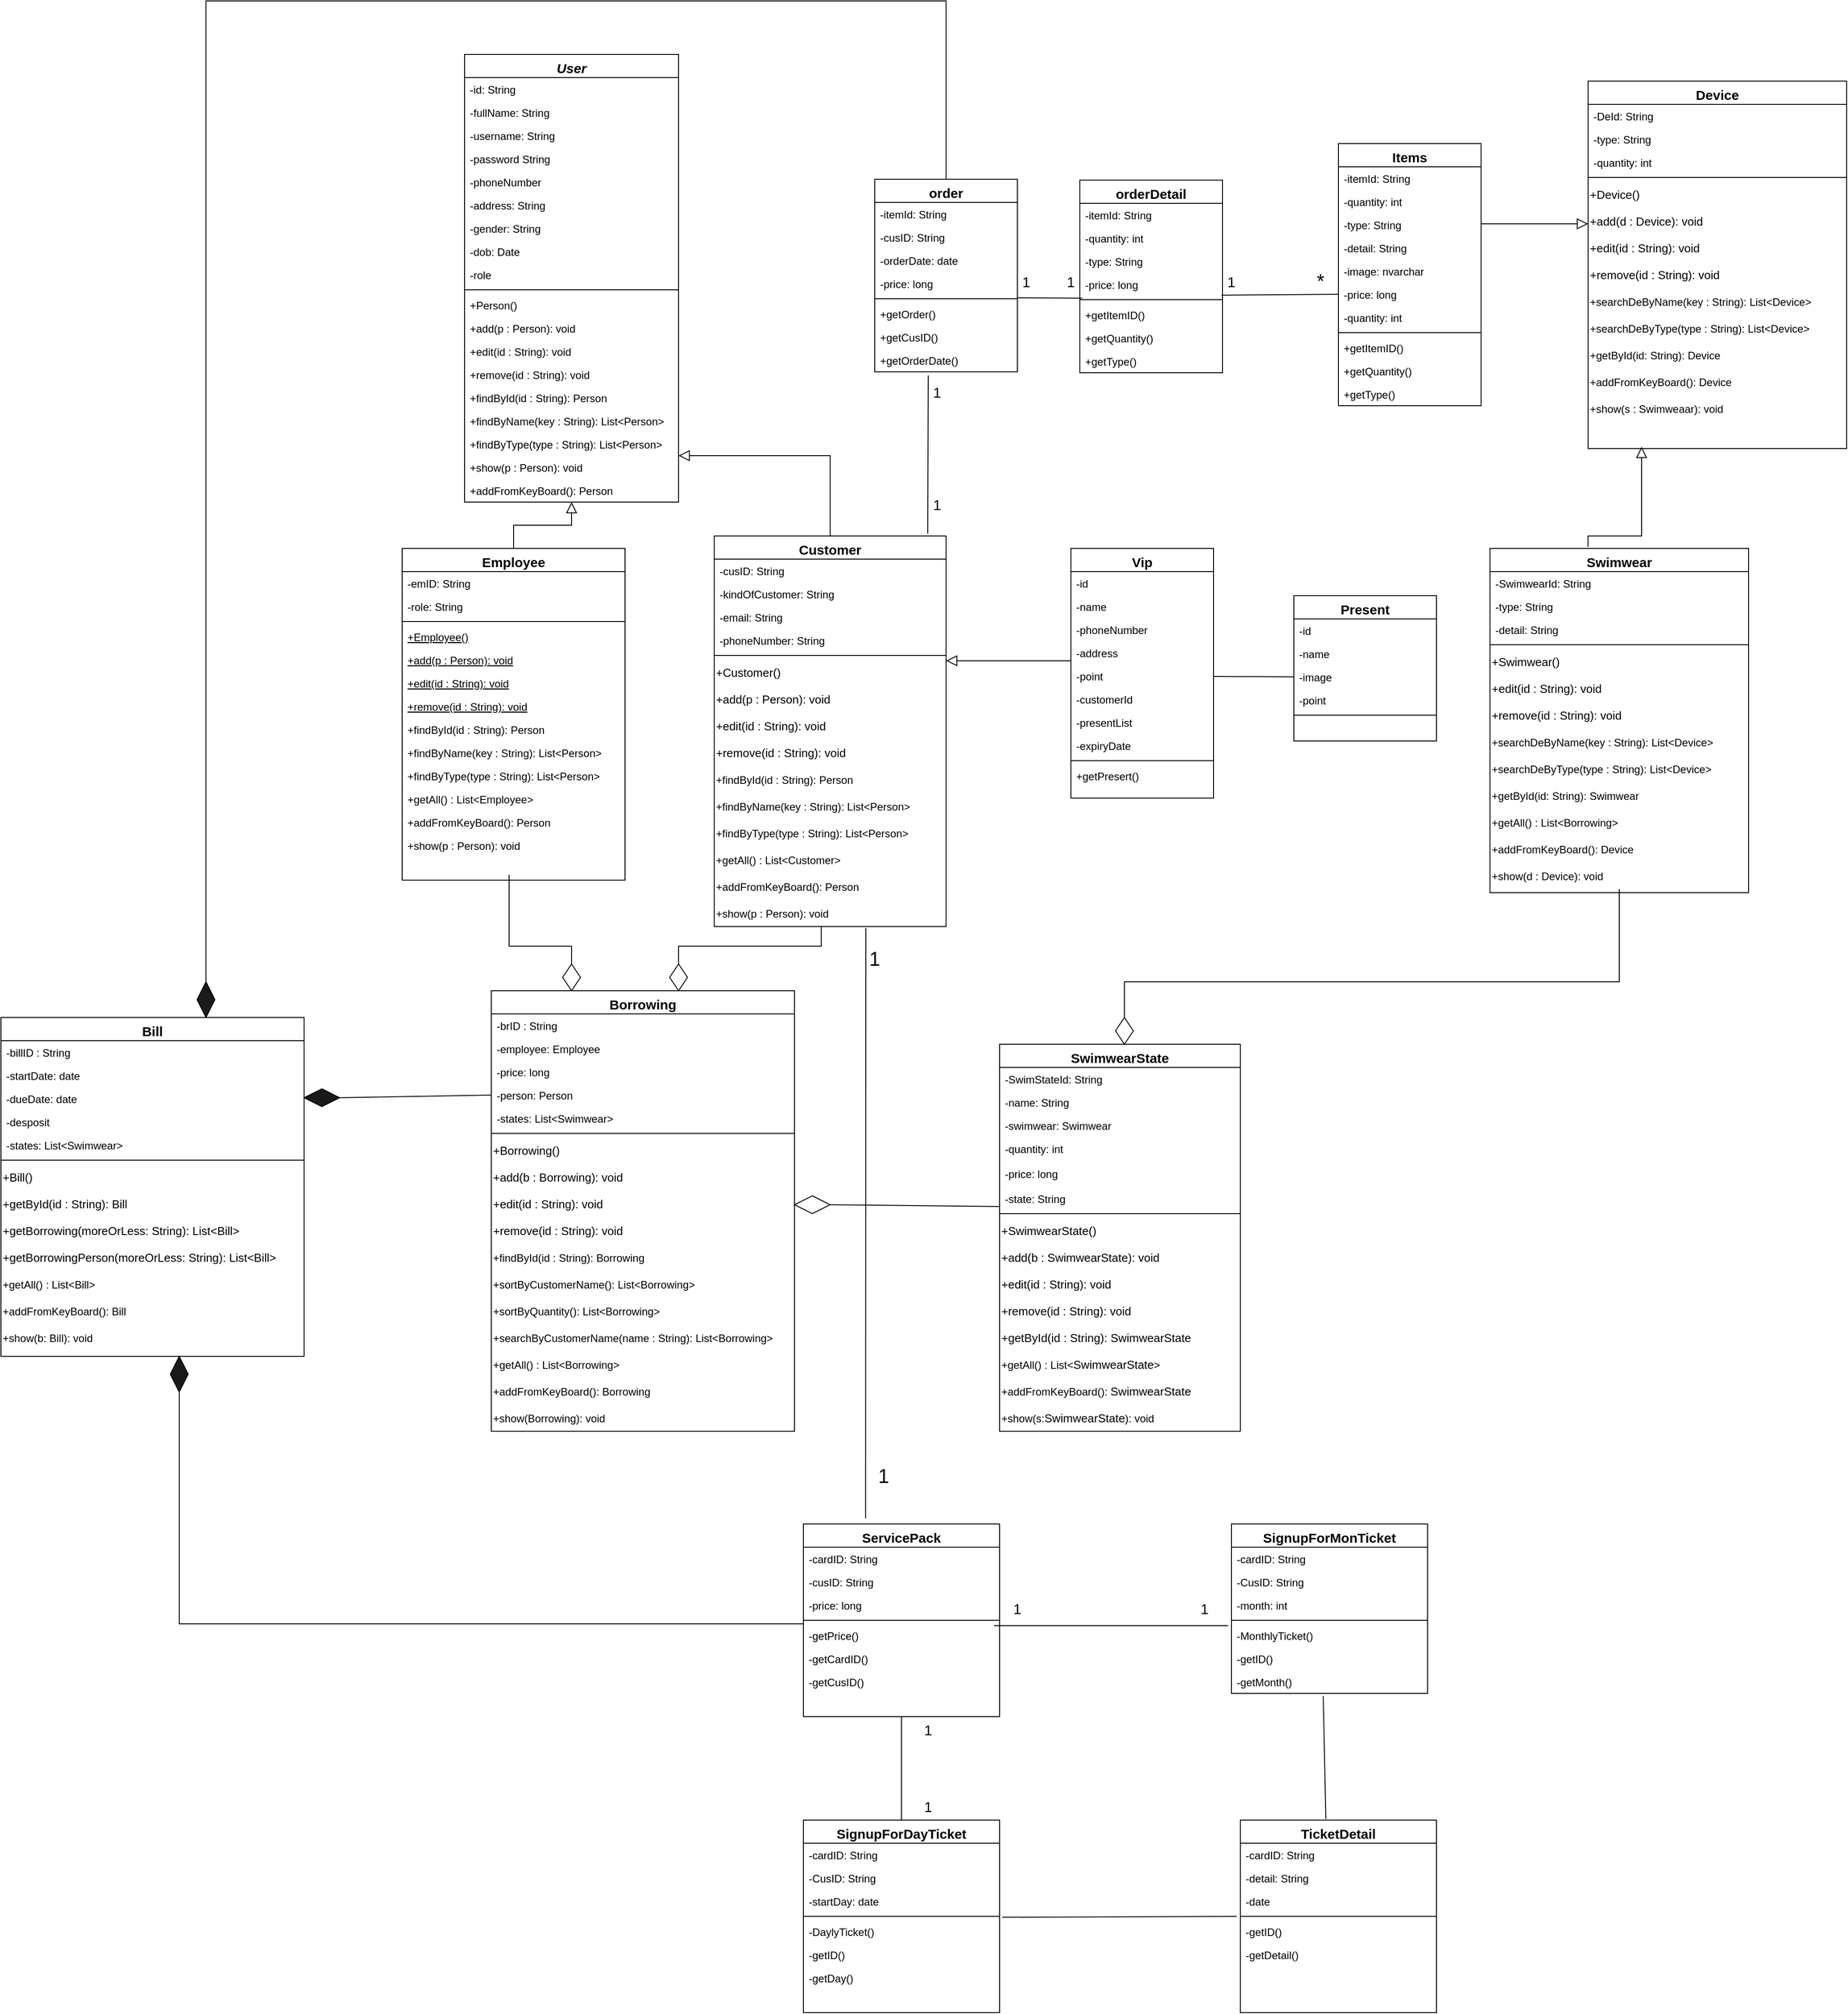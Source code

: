 <mxfile version="20.0.4" type="github">
  <diagram id="4_IN6T7JvVpRC7zCYQCG" name="Page-1">
    <mxGraphModel dx="2881" dy="1134" grid="1" gridSize="10" guides="1" tooltips="1" connect="1" arrows="1" fold="1" page="1" pageScale="1" pageWidth="850" pageHeight="1100" math="0" shadow="0">
      <root>
        <mxCell id="0" />
        <mxCell id="1" parent="0" />
        <mxCell id="MP63xAjJxbPP2gbI5e4D-1" value="User" style="swimlane;fontStyle=3;align=center;verticalAlign=top;childLayout=stackLayout;horizontal=1;startSize=26;horizontalStack=0;resizeParent=1;resizeLast=0;collapsible=1;marginBottom=0;rounded=0;shadow=0;strokeWidth=1;fontSize=15;" vertex="1" parent="1">
          <mxGeometry x="80" y="80" width="240" height="502" as="geometry">
            <mxRectangle x="230" y="140" width="160" height="26" as="alternateBounds" />
          </mxGeometry>
        </mxCell>
        <mxCell id="MP63xAjJxbPP2gbI5e4D-2" value="-id: String" style="text;align=left;verticalAlign=top;spacingLeft=4;spacingRight=4;overflow=hidden;rotatable=0;points=[[0,0.5],[1,0.5]];portConstraint=eastwest;" vertex="1" parent="MP63xAjJxbPP2gbI5e4D-1">
          <mxGeometry y="26" width="240" height="26" as="geometry" />
        </mxCell>
        <mxCell id="MP63xAjJxbPP2gbI5e4D-3" value="-fullName: String" style="text;align=left;verticalAlign=top;spacingLeft=4;spacingRight=4;overflow=hidden;rotatable=0;points=[[0,0.5],[1,0.5]];portConstraint=eastwest;rounded=0;shadow=0;html=0;" vertex="1" parent="MP63xAjJxbPP2gbI5e4D-1">
          <mxGeometry y="52" width="240" height="26" as="geometry" />
        </mxCell>
        <mxCell id="MP63xAjJxbPP2gbI5e4D-4" value="-username: String" style="text;align=left;verticalAlign=top;spacingLeft=4;spacingRight=4;overflow=hidden;rotatable=0;points=[[0,0.5],[1,0.5]];portConstraint=eastwest;rounded=0;shadow=0;html=0;" vertex="1" parent="MP63xAjJxbPP2gbI5e4D-1">
          <mxGeometry y="78" width="240" height="26" as="geometry" />
        </mxCell>
        <mxCell id="MP63xAjJxbPP2gbI5e4D-5" value="-password String" style="text;align=left;verticalAlign=top;spacingLeft=4;spacingRight=4;overflow=hidden;rotatable=0;points=[[0,0.5],[1,0.5]];portConstraint=eastwest;rounded=0;shadow=0;html=0;" vertex="1" parent="MP63xAjJxbPP2gbI5e4D-1">
          <mxGeometry y="104" width="240" height="26" as="geometry" />
        </mxCell>
        <mxCell id="MP63xAjJxbPP2gbI5e4D-6" value="-phoneNumber" style="text;align=left;verticalAlign=top;spacingLeft=4;spacingRight=4;overflow=hidden;rotatable=0;points=[[0,0.5],[1,0.5]];portConstraint=eastwest;rounded=0;shadow=0;html=0;" vertex="1" parent="MP63xAjJxbPP2gbI5e4D-1">
          <mxGeometry y="130" width="240" height="26" as="geometry" />
        </mxCell>
        <mxCell id="MP63xAjJxbPP2gbI5e4D-7" value="-address: String" style="text;align=left;verticalAlign=top;spacingLeft=4;spacingRight=4;overflow=hidden;rotatable=0;points=[[0,0.5],[1,0.5]];portConstraint=eastwest;rounded=0;shadow=0;html=0;" vertex="1" parent="MP63xAjJxbPP2gbI5e4D-1">
          <mxGeometry y="156" width="240" height="26" as="geometry" />
        </mxCell>
        <mxCell id="MP63xAjJxbPP2gbI5e4D-8" value="-gender: String" style="text;align=left;verticalAlign=top;spacingLeft=4;spacingRight=4;overflow=hidden;rotatable=0;points=[[0,0.5],[1,0.5]];portConstraint=eastwest;rounded=0;shadow=0;html=0;" vertex="1" parent="MP63xAjJxbPP2gbI5e4D-1">
          <mxGeometry y="182" width="240" height="26" as="geometry" />
        </mxCell>
        <mxCell id="MP63xAjJxbPP2gbI5e4D-9" value="-dob: Date" style="text;align=left;verticalAlign=top;spacingLeft=4;spacingRight=4;overflow=hidden;rotatable=0;points=[[0,0.5],[1,0.5]];portConstraint=eastwest;rounded=0;shadow=0;html=0;" vertex="1" parent="MP63xAjJxbPP2gbI5e4D-1">
          <mxGeometry y="208" width="240" height="26" as="geometry" />
        </mxCell>
        <mxCell id="MP63xAjJxbPP2gbI5e4D-10" value="-role" style="text;align=left;verticalAlign=top;spacingLeft=4;spacingRight=4;overflow=hidden;rotatable=0;points=[[0,0.5],[1,0.5]];portConstraint=eastwest;rounded=0;shadow=0;html=0;" vertex="1" parent="MP63xAjJxbPP2gbI5e4D-1">
          <mxGeometry y="234" width="240" height="26" as="geometry" />
        </mxCell>
        <mxCell id="MP63xAjJxbPP2gbI5e4D-11" value="" style="line;html=1;strokeWidth=1;align=left;verticalAlign=middle;spacingTop=-1;spacingLeft=3;spacingRight=3;rotatable=0;labelPosition=right;points=[];portConstraint=eastwest;" vertex="1" parent="MP63xAjJxbPP2gbI5e4D-1">
          <mxGeometry y="260" width="240" height="8" as="geometry" />
        </mxCell>
        <mxCell id="MP63xAjJxbPP2gbI5e4D-12" value="+Person()" style="text;align=left;verticalAlign=top;spacingLeft=4;spacingRight=4;overflow=hidden;rotatable=0;points=[[0,0.5],[1,0.5]];portConstraint=eastwest;" vertex="1" parent="MP63xAjJxbPP2gbI5e4D-1">
          <mxGeometry y="268" width="240" height="26" as="geometry" />
        </mxCell>
        <mxCell id="MP63xAjJxbPP2gbI5e4D-13" value="+add(p : Person): void" style="text;align=left;verticalAlign=top;spacingLeft=4;spacingRight=4;overflow=hidden;rotatable=0;points=[[0,0.5],[1,0.5]];portConstraint=eastwest;" vertex="1" parent="MP63xAjJxbPP2gbI5e4D-1">
          <mxGeometry y="294" width="240" height="26" as="geometry" />
        </mxCell>
        <mxCell id="MP63xAjJxbPP2gbI5e4D-14" value="+edit(id : String): void" style="text;align=left;verticalAlign=top;spacingLeft=4;spacingRight=4;overflow=hidden;rotatable=0;points=[[0,0.5],[1,0.5]];portConstraint=eastwest;" vertex="1" parent="MP63xAjJxbPP2gbI5e4D-1">
          <mxGeometry y="320" width="240" height="26" as="geometry" />
        </mxCell>
        <mxCell id="MP63xAjJxbPP2gbI5e4D-15" value="+remove(id : String): void" style="text;align=left;verticalAlign=top;spacingLeft=4;spacingRight=4;overflow=hidden;rotatable=0;points=[[0,0.5],[1,0.5]];portConstraint=eastwest;" vertex="1" parent="MP63xAjJxbPP2gbI5e4D-1">
          <mxGeometry y="346" width="240" height="26" as="geometry" />
        </mxCell>
        <mxCell id="MP63xAjJxbPP2gbI5e4D-16" value="+findById(id : String): Person" style="text;align=left;verticalAlign=top;spacingLeft=4;spacingRight=4;overflow=hidden;rotatable=0;points=[[0,0.5],[1,0.5]];portConstraint=eastwest;" vertex="1" parent="MP63xAjJxbPP2gbI5e4D-1">
          <mxGeometry y="372" width="240" height="26" as="geometry" />
        </mxCell>
        <mxCell id="MP63xAjJxbPP2gbI5e4D-17" value="+findByName(key : String): List&lt;Person&gt;" style="text;align=left;verticalAlign=top;spacingLeft=4;spacingRight=4;overflow=hidden;rotatable=0;points=[[0,0.5],[1,0.5]];portConstraint=eastwest;" vertex="1" parent="MP63xAjJxbPP2gbI5e4D-1">
          <mxGeometry y="398" width="240" height="26" as="geometry" />
        </mxCell>
        <mxCell id="MP63xAjJxbPP2gbI5e4D-18" value="+findByType(type : String): List&lt;Person&gt;" style="text;align=left;verticalAlign=top;spacingLeft=4;spacingRight=4;overflow=hidden;rotatable=0;points=[[0,0.5],[1,0.5]];portConstraint=eastwest;" vertex="1" parent="MP63xAjJxbPP2gbI5e4D-1">
          <mxGeometry y="424" width="240" height="26" as="geometry" />
        </mxCell>
        <mxCell id="MP63xAjJxbPP2gbI5e4D-19" value="+show(p : Person): void" style="text;align=left;verticalAlign=top;spacingLeft=4;spacingRight=4;overflow=hidden;rotatable=0;points=[[0,0.5],[1,0.5]];portConstraint=eastwest;" vertex="1" parent="MP63xAjJxbPP2gbI5e4D-1">
          <mxGeometry y="450" width="240" height="26" as="geometry" />
        </mxCell>
        <mxCell id="MP63xAjJxbPP2gbI5e4D-20" value="+addFromKeyBoard(): Person" style="text;align=left;verticalAlign=top;spacingLeft=4;spacingRight=4;overflow=hidden;rotatable=0;points=[[0,0.5],[1,0.5]];portConstraint=eastwest;" vertex="1" parent="MP63xAjJxbPP2gbI5e4D-1">
          <mxGeometry y="476" width="240" height="26" as="geometry" />
        </mxCell>
        <mxCell id="MP63xAjJxbPP2gbI5e4D-21" value="Employee" style="swimlane;fontStyle=1;align=center;verticalAlign=top;childLayout=stackLayout;horizontal=1;startSize=26;horizontalStack=0;resizeParent=1;resizeLast=0;collapsible=1;marginBottom=0;rounded=0;shadow=0;strokeWidth=1;fontSize=15;" vertex="1" parent="1">
          <mxGeometry x="10" y="634" width="250" height="372" as="geometry">
            <mxRectangle x="130" y="380" width="160" height="26" as="alternateBounds" />
          </mxGeometry>
        </mxCell>
        <mxCell id="MP63xAjJxbPP2gbI5e4D-22" value="-emID: String" style="text;align=left;verticalAlign=top;spacingLeft=4;spacingRight=4;overflow=hidden;rotatable=0;points=[[0,0.5],[1,0.5]];portConstraint=eastwest;" vertex="1" parent="MP63xAjJxbPP2gbI5e4D-21">
          <mxGeometry y="26" width="250" height="26" as="geometry" />
        </mxCell>
        <mxCell id="MP63xAjJxbPP2gbI5e4D-23" value="-role: String" style="text;align=left;verticalAlign=top;spacingLeft=4;spacingRight=4;overflow=hidden;rotatable=0;points=[[0,0.5],[1,0.5]];portConstraint=eastwest;rounded=0;shadow=0;html=0;" vertex="1" parent="MP63xAjJxbPP2gbI5e4D-21">
          <mxGeometry y="52" width="250" height="26" as="geometry" />
        </mxCell>
        <mxCell id="MP63xAjJxbPP2gbI5e4D-24" value="" style="line;html=1;strokeWidth=1;align=left;verticalAlign=middle;spacingTop=-1;spacingLeft=3;spacingRight=3;rotatable=0;labelPosition=right;points=[];portConstraint=eastwest;" vertex="1" parent="MP63xAjJxbPP2gbI5e4D-21">
          <mxGeometry y="78" width="250" height="8" as="geometry" />
        </mxCell>
        <mxCell id="MP63xAjJxbPP2gbI5e4D-25" value="+Employee()" style="text;align=left;verticalAlign=top;spacingLeft=4;spacingRight=4;overflow=hidden;rotatable=0;points=[[0,0.5],[1,0.5]];portConstraint=eastwest;fontStyle=4" vertex="1" parent="MP63xAjJxbPP2gbI5e4D-21">
          <mxGeometry y="86" width="250" height="26" as="geometry" />
        </mxCell>
        <mxCell id="MP63xAjJxbPP2gbI5e4D-26" value="+add(p : Person): void" style="text;align=left;verticalAlign=top;spacingLeft=4;spacingRight=4;overflow=hidden;rotatable=0;points=[[0,0.5],[1,0.5]];portConstraint=eastwest;fontStyle=4" vertex="1" parent="MP63xAjJxbPP2gbI5e4D-21">
          <mxGeometry y="112" width="250" height="26" as="geometry" />
        </mxCell>
        <mxCell id="MP63xAjJxbPP2gbI5e4D-27" value="+edit(id : String): void" style="text;align=left;verticalAlign=top;spacingLeft=4;spacingRight=4;overflow=hidden;rotatable=0;points=[[0,0.5],[1,0.5]];portConstraint=eastwest;fontStyle=4" vertex="1" parent="MP63xAjJxbPP2gbI5e4D-21">
          <mxGeometry y="138" width="250" height="26" as="geometry" />
        </mxCell>
        <mxCell id="MP63xAjJxbPP2gbI5e4D-28" value="+remove(id : String): void" style="text;align=left;verticalAlign=top;spacingLeft=4;spacingRight=4;overflow=hidden;rotatable=0;points=[[0,0.5],[1,0.5]];portConstraint=eastwest;fontStyle=4" vertex="1" parent="MP63xAjJxbPP2gbI5e4D-21">
          <mxGeometry y="164" width="250" height="26" as="geometry" />
        </mxCell>
        <mxCell id="MP63xAjJxbPP2gbI5e4D-29" value="+findById(id : String): Person" style="text;align=left;verticalAlign=top;spacingLeft=4;spacingRight=4;overflow=hidden;rotatable=0;points=[[0,0.5],[1,0.5]];portConstraint=eastwest;" vertex="1" parent="MP63xAjJxbPP2gbI5e4D-21">
          <mxGeometry y="190" width="250" height="26" as="geometry" />
        </mxCell>
        <mxCell id="MP63xAjJxbPP2gbI5e4D-30" value="+findByName(key : String): List&lt;Person&gt;" style="text;align=left;verticalAlign=top;spacingLeft=4;spacingRight=4;overflow=hidden;rotatable=0;points=[[0,0.5],[1,0.5]];portConstraint=eastwest;" vertex="1" parent="MP63xAjJxbPP2gbI5e4D-21">
          <mxGeometry y="216" width="250" height="26" as="geometry" />
        </mxCell>
        <mxCell id="MP63xAjJxbPP2gbI5e4D-31" value="+findByType(type : String): List&lt;Person&gt;" style="text;align=left;verticalAlign=top;spacingLeft=4;spacingRight=4;overflow=hidden;rotatable=0;points=[[0,0.5],[1,0.5]];portConstraint=eastwest;" vertex="1" parent="MP63xAjJxbPP2gbI5e4D-21">
          <mxGeometry y="242" width="250" height="26" as="geometry" />
        </mxCell>
        <mxCell id="MP63xAjJxbPP2gbI5e4D-32" value="+getAll() : List&lt;Employee&gt;" style="text;align=left;verticalAlign=top;spacingLeft=4;spacingRight=4;overflow=hidden;rotatable=0;points=[[0,0.5],[1,0.5]];portConstraint=eastwest;" vertex="1" parent="MP63xAjJxbPP2gbI5e4D-21">
          <mxGeometry y="268" width="250" height="26" as="geometry" />
        </mxCell>
        <mxCell id="MP63xAjJxbPP2gbI5e4D-33" value="+addFromKeyBoard(): Person" style="text;align=left;verticalAlign=top;spacingLeft=4;spacingRight=4;overflow=hidden;rotatable=0;points=[[0,0.5],[1,0.5]];portConstraint=eastwest;" vertex="1" parent="MP63xAjJxbPP2gbI5e4D-21">
          <mxGeometry y="294" width="250" height="26" as="geometry" />
        </mxCell>
        <mxCell id="MP63xAjJxbPP2gbI5e4D-34" value="+show(p : Person): void" style="text;align=left;verticalAlign=top;spacingLeft=4;spacingRight=4;overflow=hidden;rotatable=0;points=[[0,0.5],[1,0.5]];portConstraint=eastwest;" vertex="1" parent="MP63xAjJxbPP2gbI5e4D-21">
          <mxGeometry y="320" width="250" height="26" as="geometry" />
        </mxCell>
        <mxCell id="MP63xAjJxbPP2gbI5e4D-35" value="" style="endArrow=block;endSize=10;endFill=0;shadow=0;strokeWidth=1;rounded=0;edgeStyle=elbowEdgeStyle;elbow=vertical;" edge="1" parent="1" source="MP63xAjJxbPP2gbI5e4D-21" target="MP63xAjJxbPP2gbI5e4D-1">
          <mxGeometry width="160" relative="1" as="geometry">
            <mxPoint x="200" y="203" as="sourcePoint" />
            <mxPoint x="200" y="203" as="targetPoint" />
          </mxGeometry>
        </mxCell>
        <mxCell id="MP63xAjJxbPP2gbI5e4D-36" value="Customer" style="swimlane;fontStyle=1;align=center;verticalAlign=top;childLayout=stackLayout;horizontal=1;startSize=26;horizontalStack=0;resizeParent=1;resizeLast=0;collapsible=1;marginBottom=0;rounded=0;shadow=0;strokeWidth=1;fontSize=15;" vertex="1" parent="1">
          <mxGeometry x="360" y="620" width="260" height="438" as="geometry">
            <mxRectangle x="340" y="380" width="170" height="26" as="alternateBounds" />
          </mxGeometry>
        </mxCell>
        <mxCell id="MP63xAjJxbPP2gbI5e4D-37" value="-cusID: String" style="text;align=left;verticalAlign=top;spacingLeft=4;spacingRight=4;overflow=hidden;rotatable=0;points=[[0,0.5],[1,0.5]];portConstraint=eastwest;" vertex="1" parent="MP63xAjJxbPP2gbI5e4D-36">
          <mxGeometry y="26" width="260" height="26" as="geometry" />
        </mxCell>
        <mxCell id="MP63xAjJxbPP2gbI5e4D-38" value="-kindOfCustomer: String" style="text;align=left;verticalAlign=top;spacingLeft=4;spacingRight=4;overflow=hidden;rotatable=0;points=[[0,0.5],[1,0.5]];portConstraint=eastwest;" vertex="1" parent="MP63xAjJxbPP2gbI5e4D-36">
          <mxGeometry y="52" width="260" height="26" as="geometry" />
        </mxCell>
        <mxCell id="MP63xAjJxbPP2gbI5e4D-39" value="-email: String" style="text;align=left;verticalAlign=top;spacingLeft=4;spacingRight=4;overflow=hidden;rotatable=0;points=[[0,0.5],[1,0.5]];portConstraint=eastwest;" vertex="1" parent="MP63xAjJxbPP2gbI5e4D-36">
          <mxGeometry y="78" width="260" height="26" as="geometry" />
        </mxCell>
        <mxCell id="MP63xAjJxbPP2gbI5e4D-40" value="-phoneNumber: String" style="text;align=left;verticalAlign=top;spacingLeft=4;spacingRight=4;overflow=hidden;rotatable=0;points=[[0,0.5],[1,0.5]];portConstraint=eastwest;" vertex="1" parent="MP63xAjJxbPP2gbI5e4D-36">
          <mxGeometry y="104" width="260" height="26" as="geometry" />
        </mxCell>
        <mxCell id="MP63xAjJxbPP2gbI5e4D-41" value="" style="line;html=1;strokeWidth=1;align=left;verticalAlign=middle;spacingTop=-1;spacingLeft=3;spacingRight=3;rotatable=0;labelPosition=right;points=[];portConstraint=eastwest;" vertex="1" parent="MP63xAjJxbPP2gbI5e4D-36">
          <mxGeometry y="130" width="260" height="8" as="geometry" />
        </mxCell>
        <mxCell id="MP63xAjJxbPP2gbI5e4D-42" value="+Customer()" style="text;html=1;align=left;verticalAlign=middle;resizable=0;points=[];autosize=1;strokeColor=none;fillColor=none;fontSize=13;" vertex="1" parent="MP63xAjJxbPP2gbI5e4D-36">
          <mxGeometry y="138" width="260" height="30" as="geometry" />
        </mxCell>
        <mxCell id="MP63xAjJxbPP2gbI5e4D-43" value="+add(p : Person): void" style="text;html=1;align=left;verticalAlign=middle;resizable=0;points=[];autosize=1;strokeColor=none;fillColor=none;fontSize=13;" vertex="1" parent="MP63xAjJxbPP2gbI5e4D-36">
          <mxGeometry y="168" width="260" height="30" as="geometry" />
        </mxCell>
        <mxCell id="MP63xAjJxbPP2gbI5e4D-44" value="+edit(id : String): void" style="text;html=1;align=left;verticalAlign=middle;resizable=0;points=[];autosize=1;strokeColor=none;fillColor=none;fontSize=13;" vertex="1" parent="MP63xAjJxbPP2gbI5e4D-36">
          <mxGeometry y="198" width="260" height="30" as="geometry" />
        </mxCell>
        <mxCell id="MP63xAjJxbPP2gbI5e4D-45" value="+remove(id : String): void" style="text;html=1;align=left;verticalAlign=middle;resizable=0;points=[];autosize=1;strokeColor=none;fillColor=none;fontSize=13;" vertex="1" parent="MP63xAjJxbPP2gbI5e4D-36">
          <mxGeometry y="228" width="260" height="30" as="geometry" />
        </mxCell>
        <mxCell id="MP63xAjJxbPP2gbI5e4D-46" value="&lt;span style=&quot;font-size: 12px;&quot;&gt;+findById(id : String): Person&lt;/span&gt;" style="text;html=1;align=left;verticalAlign=middle;resizable=0;points=[];autosize=1;strokeColor=none;fillColor=none;fontSize=13;" vertex="1" parent="MP63xAjJxbPP2gbI5e4D-36">
          <mxGeometry y="258" width="260" height="30" as="geometry" />
        </mxCell>
        <mxCell id="MP63xAjJxbPP2gbI5e4D-47" value="&lt;span style=&quot;font-size: 12px;&quot;&gt;+findByName(key : String): List&amp;lt;Person&amp;gt;&lt;/span&gt;" style="text;html=1;align=left;verticalAlign=middle;resizable=0;points=[];autosize=1;strokeColor=none;fillColor=none;fontSize=13;" vertex="1" parent="MP63xAjJxbPP2gbI5e4D-36">
          <mxGeometry y="288" width="260" height="30" as="geometry" />
        </mxCell>
        <mxCell id="MP63xAjJxbPP2gbI5e4D-48" value="&lt;span style=&quot;font-size: 12px;&quot;&gt;+findByType(type : String): List&amp;lt;Person&amp;gt;&lt;/span&gt;" style="text;html=1;align=left;verticalAlign=middle;resizable=0;points=[];autosize=1;strokeColor=none;fillColor=none;fontSize=13;" vertex="1" parent="MP63xAjJxbPP2gbI5e4D-36">
          <mxGeometry y="318" width="260" height="30" as="geometry" />
        </mxCell>
        <mxCell id="MP63xAjJxbPP2gbI5e4D-49" value="&lt;span style=&quot;font-size: 12px;&quot;&gt;+getAll() : List&amp;lt;Customer&amp;gt;&lt;/span&gt;" style="text;html=1;align=left;verticalAlign=middle;resizable=0;points=[];autosize=1;strokeColor=none;fillColor=none;fontSize=13;" vertex="1" parent="MP63xAjJxbPP2gbI5e4D-36">
          <mxGeometry y="348" width="260" height="30" as="geometry" />
        </mxCell>
        <mxCell id="MP63xAjJxbPP2gbI5e4D-50" value="&lt;span style=&quot;font-size: 12px;&quot;&gt;+addFromKeyBoard(): Person&lt;/span&gt;" style="text;html=1;align=left;verticalAlign=middle;resizable=0;points=[];autosize=1;strokeColor=none;fillColor=none;fontSize=13;" vertex="1" parent="MP63xAjJxbPP2gbI5e4D-36">
          <mxGeometry y="378" width="260" height="30" as="geometry" />
        </mxCell>
        <mxCell id="MP63xAjJxbPP2gbI5e4D-51" value="&lt;span style=&quot;font-size: 12px;&quot;&gt;+show(p : Person): void&lt;/span&gt;" style="text;html=1;align=left;verticalAlign=middle;resizable=0;points=[];autosize=1;strokeColor=none;fillColor=none;fontSize=13;" vertex="1" parent="MP63xAjJxbPP2gbI5e4D-36">
          <mxGeometry y="408" width="260" height="30" as="geometry" />
        </mxCell>
        <mxCell id="MP63xAjJxbPP2gbI5e4D-52" value="" style="endArrow=block;endSize=10;endFill=0;shadow=0;strokeWidth=1;rounded=0;edgeStyle=elbowEdgeStyle;elbow=vertical;" edge="1" parent="1" source="MP63xAjJxbPP2gbI5e4D-36" target="MP63xAjJxbPP2gbI5e4D-1">
          <mxGeometry width="160" relative="1" as="geometry">
            <mxPoint x="210" y="373" as="sourcePoint" />
            <mxPoint x="310" y="271" as="targetPoint" />
            <Array as="points">
              <mxPoint x="280" y="530" />
              <mxPoint x="300" y="550" />
              <mxPoint x="340" y="560" />
            </Array>
          </mxGeometry>
        </mxCell>
        <mxCell id="MP63xAjJxbPP2gbI5e4D-53" value="Borrowing" style="swimlane;fontStyle=1;align=center;verticalAlign=top;childLayout=stackLayout;horizontal=1;startSize=26;horizontalStack=0;resizeParent=1;resizeLast=0;collapsible=1;marginBottom=0;rounded=0;shadow=0;strokeWidth=1;fontSize=15;" vertex="1" parent="1">
          <mxGeometry x="110" y="1130" width="340" height="494" as="geometry">
            <mxRectangle x="340" y="380" width="170" height="26" as="alternateBounds" />
          </mxGeometry>
        </mxCell>
        <mxCell id="MP63xAjJxbPP2gbI5e4D-54" value="-brID : String" style="text;align=left;verticalAlign=top;spacingLeft=4;spacingRight=4;overflow=hidden;rotatable=0;points=[[0,0.5],[1,0.5]];portConstraint=eastwest;" vertex="1" parent="MP63xAjJxbPP2gbI5e4D-53">
          <mxGeometry y="26" width="340" height="26" as="geometry" />
        </mxCell>
        <mxCell id="MP63xAjJxbPP2gbI5e4D-55" value="-employee: Employee" style="text;align=left;verticalAlign=top;spacingLeft=4;spacingRight=4;overflow=hidden;rotatable=0;points=[[0,0.5],[1,0.5]];portConstraint=eastwest;" vertex="1" parent="MP63xAjJxbPP2gbI5e4D-53">
          <mxGeometry y="52" width="340" height="26" as="geometry" />
        </mxCell>
        <mxCell id="MP63xAjJxbPP2gbI5e4D-56" value="-price: long" style="text;align=left;verticalAlign=top;spacingLeft=4;spacingRight=4;overflow=hidden;rotatable=0;points=[[0,0.5],[1,0.5]];portConstraint=eastwest;" vertex="1" parent="MP63xAjJxbPP2gbI5e4D-53">
          <mxGeometry y="78" width="340" height="26" as="geometry" />
        </mxCell>
        <mxCell id="MP63xAjJxbPP2gbI5e4D-57" value="-person: Person" style="text;align=left;verticalAlign=top;spacingLeft=4;spacingRight=4;overflow=hidden;rotatable=0;points=[[0,0.5],[1,0.5]];portConstraint=eastwest;" vertex="1" parent="MP63xAjJxbPP2gbI5e4D-53">
          <mxGeometry y="104" width="340" height="26" as="geometry" />
        </mxCell>
        <mxCell id="MP63xAjJxbPP2gbI5e4D-58" value="-states: List&lt;Swimwear&gt;" style="text;align=left;verticalAlign=top;spacingLeft=4;spacingRight=4;overflow=hidden;rotatable=0;points=[[0,0.5],[1,0.5]];portConstraint=eastwest;" vertex="1" parent="MP63xAjJxbPP2gbI5e4D-53">
          <mxGeometry y="130" width="340" height="26" as="geometry" />
        </mxCell>
        <mxCell id="MP63xAjJxbPP2gbI5e4D-59" value="" style="line;html=1;strokeWidth=1;align=left;verticalAlign=middle;spacingTop=-1;spacingLeft=3;spacingRight=3;rotatable=0;labelPosition=right;points=[];portConstraint=eastwest;" vertex="1" parent="MP63xAjJxbPP2gbI5e4D-53">
          <mxGeometry y="156" width="340" height="8" as="geometry" />
        </mxCell>
        <mxCell id="MP63xAjJxbPP2gbI5e4D-60" value="+Borrowing()" style="text;html=1;align=left;verticalAlign=middle;resizable=0;points=[];autosize=1;strokeColor=none;fillColor=none;fontSize=13;" vertex="1" parent="MP63xAjJxbPP2gbI5e4D-53">
          <mxGeometry y="164" width="340" height="30" as="geometry" />
        </mxCell>
        <mxCell id="MP63xAjJxbPP2gbI5e4D-61" value="+add(b : Borrowing): void" style="text;html=1;align=left;verticalAlign=middle;resizable=0;points=[];autosize=1;strokeColor=none;fillColor=none;fontSize=13;" vertex="1" parent="MP63xAjJxbPP2gbI5e4D-53">
          <mxGeometry y="194" width="340" height="30" as="geometry" />
        </mxCell>
        <mxCell id="MP63xAjJxbPP2gbI5e4D-62" value="+edit(id : String): void" style="text;html=1;align=left;verticalAlign=middle;resizable=0;points=[];autosize=1;strokeColor=none;fillColor=none;fontSize=13;" vertex="1" parent="MP63xAjJxbPP2gbI5e4D-53">
          <mxGeometry y="224" width="340" height="30" as="geometry" />
        </mxCell>
        <mxCell id="MP63xAjJxbPP2gbI5e4D-63" value="+remove(id : String): void" style="text;html=1;align=left;verticalAlign=middle;resizable=0;points=[];autosize=1;strokeColor=none;fillColor=none;fontSize=13;" vertex="1" parent="MP63xAjJxbPP2gbI5e4D-53">
          <mxGeometry y="254" width="340" height="30" as="geometry" />
        </mxCell>
        <mxCell id="MP63xAjJxbPP2gbI5e4D-64" value="&lt;span style=&quot;font-size: 12px;&quot;&gt;+findById(id : String): Borrowing&lt;/span&gt;" style="text;html=1;align=left;verticalAlign=middle;resizable=0;points=[];autosize=1;strokeColor=none;fillColor=none;fontSize=13;" vertex="1" parent="MP63xAjJxbPP2gbI5e4D-53">
          <mxGeometry y="284" width="340" height="30" as="geometry" />
        </mxCell>
        <mxCell id="MP63xAjJxbPP2gbI5e4D-65" value="&lt;span style=&quot;font-size: 12px;&quot;&gt;+sortByCustomerName(): List&amp;lt;Borrowing&amp;gt;&lt;/span&gt;" style="text;html=1;align=left;verticalAlign=middle;resizable=0;points=[];autosize=1;strokeColor=none;fillColor=none;fontSize=13;" vertex="1" parent="MP63xAjJxbPP2gbI5e4D-53">
          <mxGeometry y="314" width="340" height="30" as="geometry" />
        </mxCell>
        <mxCell id="MP63xAjJxbPP2gbI5e4D-66" value="&lt;span style=&quot;font-size: 12px;&quot;&gt;+sortByQuantity(): List&amp;lt;Borrowing&amp;gt;&lt;/span&gt;" style="text;html=1;align=left;verticalAlign=middle;resizable=0;points=[];autosize=1;strokeColor=none;fillColor=none;fontSize=13;" vertex="1" parent="MP63xAjJxbPP2gbI5e4D-53">
          <mxGeometry y="344" width="340" height="30" as="geometry" />
        </mxCell>
        <mxCell id="MP63xAjJxbPP2gbI5e4D-67" value="&lt;span style=&quot;font-size: 12px;&quot;&gt;+searchByCustomerName(name : String): List&amp;lt;Borrowing&amp;gt;&lt;/span&gt;" style="text;html=1;align=left;verticalAlign=middle;resizable=0;points=[];autosize=1;strokeColor=none;fillColor=none;fontSize=13;" vertex="1" parent="MP63xAjJxbPP2gbI5e4D-53">
          <mxGeometry y="374" width="340" height="30" as="geometry" />
        </mxCell>
        <mxCell id="MP63xAjJxbPP2gbI5e4D-68" value="&lt;span style=&quot;font-size: 12px;&quot;&gt;+getAll() : List&amp;lt;Borrowing&amp;gt;&lt;/span&gt;" style="text;html=1;align=left;verticalAlign=middle;resizable=0;points=[];autosize=1;strokeColor=none;fillColor=none;fontSize=13;" vertex="1" parent="MP63xAjJxbPP2gbI5e4D-53">
          <mxGeometry y="404" width="340" height="30" as="geometry" />
        </mxCell>
        <mxCell id="MP63xAjJxbPP2gbI5e4D-69" value="&lt;span style=&quot;font-size: 12px;&quot;&gt;+addFromKeyBoard(): Borrowing&lt;/span&gt;" style="text;html=1;align=left;verticalAlign=middle;resizable=0;points=[];autosize=1;strokeColor=none;fillColor=none;fontSize=13;" vertex="1" parent="MP63xAjJxbPP2gbI5e4D-53">
          <mxGeometry y="434" width="340" height="30" as="geometry" />
        </mxCell>
        <mxCell id="MP63xAjJxbPP2gbI5e4D-70" value="&lt;span style=&quot;font-size: 12px;&quot;&gt;+show(Borrowing): void&lt;/span&gt;" style="text;html=1;align=left;verticalAlign=middle;resizable=0;points=[];autosize=1;strokeColor=none;fillColor=none;fontSize=13;" vertex="1" parent="MP63xAjJxbPP2gbI5e4D-53">
          <mxGeometry y="464" width="340" height="30" as="geometry" />
        </mxCell>
        <mxCell id="MP63xAjJxbPP2gbI5e4D-71" value="Bill" style="swimlane;fontStyle=1;align=center;verticalAlign=top;childLayout=stackLayout;horizontal=1;startSize=26;horizontalStack=0;resizeParent=1;resizeLast=0;collapsible=1;marginBottom=0;rounded=0;shadow=0;strokeWidth=1;fontSize=15;" vertex="1" parent="1">
          <mxGeometry x="-440" y="1160" width="340" height="380" as="geometry">
            <mxRectangle x="340" y="380" width="170" height="26" as="alternateBounds" />
          </mxGeometry>
        </mxCell>
        <mxCell id="MP63xAjJxbPP2gbI5e4D-72" value="-billID : String" style="text;align=left;verticalAlign=top;spacingLeft=4;spacingRight=4;overflow=hidden;rotatable=0;points=[[0,0.5],[1,0.5]];portConstraint=eastwest;" vertex="1" parent="MP63xAjJxbPP2gbI5e4D-71">
          <mxGeometry y="26" width="340" height="26" as="geometry" />
        </mxCell>
        <mxCell id="MP63xAjJxbPP2gbI5e4D-73" value="-startDate: date" style="text;align=left;verticalAlign=top;spacingLeft=4;spacingRight=4;overflow=hidden;rotatable=0;points=[[0,0.5],[1,0.5]];portConstraint=eastwest;" vertex="1" parent="MP63xAjJxbPP2gbI5e4D-71">
          <mxGeometry y="52" width="340" height="26" as="geometry" />
        </mxCell>
        <mxCell id="MP63xAjJxbPP2gbI5e4D-74" value="-dueDate: date" style="text;align=left;verticalAlign=top;spacingLeft=4;spacingRight=4;overflow=hidden;rotatable=0;points=[[0,0.5],[1,0.5]];portConstraint=eastwest;" vertex="1" parent="MP63xAjJxbPP2gbI5e4D-71">
          <mxGeometry y="78" width="340" height="26" as="geometry" />
        </mxCell>
        <mxCell id="MP63xAjJxbPP2gbI5e4D-75" value="-desposit" style="text;align=left;verticalAlign=top;spacingLeft=4;spacingRight=4;overflow=hidden;rotatable=0;points=[[0,0.5],[1,0.5]];portConstraint=eastwest;" vertex="1" parent="MP63xAjJxbPP2gbI5e4D-71">
          <mxGeometry y="104" width="340" height="26" as="geometry" />
        </mxCell>
        <mxCell id="MP63xAjJxbPP2gbI5e4D-76" value="-states: List&lt;Swimwear&gt;" style="text;align=left;verticalAlign=top;spacingLeft=4;spacingRight=4;overflow=hidden;rotatable=0;points=[[0,0.5],[1,0.5]];portConstraint=eastwest;" vertex="1" parent="MP63xAjJxbPP2gbI5e4D-71">
          <mxGeometry y="130" width="340" height="26" as="geometry" />
        </mxCell>
        <mxCell id="MP63xAjJxbPP2gbI5e4D-77" value="" style="line;html=1;strokeWidth=1;align=left;verticalAlign=middle;spacingTop=-1;spacingLeft=3;spacingRight=3;rotatable=0;labelPosition=right;points=[];portConstraint=eastwest;" vertex="1" parent="MP63xAjJxbPP2gbI5e4D-71">
          <mxGeometry y="156" width="340" height="8" as="geometry" />
        </mxCell>
        <mxCell id="MP63xAjJxbPP2gbI5e4D-78" value="+Bill()" style="text;html=1;align=left;verticalAlign=middle;resizable=0;points=[];autosize=1;strokeColor=none;fillColor=none;fontSize=13;" vertex="1" parent="MP63xAjJxbPP2gbI5e4D-71">
          <mxGeometry y="164" width="340" height="30" as="geometry" />
        </mxCell>
        <mxCell id="MP63xAjJxbPP2gbI5e4D-79" value="+getById(id : String): Bill" style="text;html=1;align=left;verticalAlign=middle;resizable=0;points=[];autosize=1;strokeColor=none;fillColor=none;fontSize=13;" vertex="1" parent="MP63xAjJxbPP2gbI5e4D-71">
          <mxGeometry y="194" width="340" height="30" as="geometry" />
        </mxCell>
        <mxCell id="MP63xAjJxbPP2gbI5e4D-80" value="+getBorrowing(moreOrLess: String): List&amp;lt;Bill&amp;gt;" style="text;html=1;align=left;verticalAlign=middle;resizable=0;points=[];autosize=1;strokeColor=none;fillColor=none;fontSize=13;" vertex="1" parent="MP63xAjJxbPP2gbI5e4D-71">
          <mxGeometry y="224" width="340" height="30" as="geometry" />
        </mxCell>
        <mxCell id="MP63xAjJxbPP2gbI5e4D-81" value="+getBorrowingPerson(moreOrLess: String): List&amp;lt;Bill&amp;gt;" style="text;html=1;align=left;verticalAlign=middle;resizable=0;points=[];autosize=1;strokeColor=none;fillColor=none;fontSize=13;" vertex="1" parent="MP63xAjJxbPP2gbI5e4D-71">
          <mxGeometry y="254" width="340" height="30" as="geometry" />
        </mxCell>
        <mxCell id="MP63xAjJxbPP2gbI5e4D-82" value="&lt;span style=&quot;font-size: 12px;&quot;&gt;+getAll() : List&amp;lt;Bill&amp;gt;&lt;/span&gt;" style="text;html=1;align=left;verticalAlign=middle;resizable=0;points=[];autosize=1;strokeColor=none;fillColor=none;fontSize=13;" vertex="1" parent="MP63xAjJxbPP2gbI5e4D-71">
          <mxGeometry y="284" width="340" height="30" as="geometry" />
        </mxCell>
        <mxCell id="MP63xAjJxbPP2gbI5e4D-83" value="&lt;span style=&quot;font-size: 12px;&quot;&gt;+addFromKeyBoard(): Bill&lt;/span&gt;" style="text;html=1;align=left;verticalAlign=middle;resizable=0;points=[];autosize=1;strokeColor=none;fillColor=none;fontSize=13;" vertex="1" parent="MP63xAjJxbPP2gbI5e4D-71">
          <mxGeometry y="314" width="340" height="30" as="geometry" />
        </mxCell>
        <mxCell id="MP63xAjJxbPP2gbI5e4D-84" value="&lt;span style=&quot;font-size: 12px;&quot;&gt;+show(b: Bill): void&lt;/span&gt;" style="text;html=1;align=left;verticalAlign=middle;resizable=0;points=[];autosize=1;strokeColor=none;fillColor=none;fontSize=13;" vertex="1" parent="MP63xAjJxbPP2gbI5e4D-71">
          <mxGeometry y="344" width="340" height="30" as="geometry" />
        </mxCell>
        <mxCell id="MP63xAjJxbPP2gbI5e4D-85" value="" style="rhombus;whiteSpace=wrap;html=1;fontSize=15;fillColor=#1A1A1A;" vertex="1" parent="1">
          <mxGeometry x="-100" y="1240" width="40" height="20" as="geometry" />
        </mxCell>
        <mxCell id="MP63xAjJxbPP2gbI5e4D-86" value="" style="endArrow=none;html=1;rounded=0;fontSize=15;entryX=0;entryY=0.5;entryDx=0;entryDy=0;" edge="1" parent="1" target="MP63xAjJxbPP2gbI5e4D-57">
          <mxGeometry width="50" height="50" relative="1" as="geometry">
            <mxPoint x="-60" y="1250" as="sourcePoint" />
            <mxPoint x="-10" y="1200" as="targetPoint" />
          </mxGeometry>
        </mxCell>
        <mxCell id="MP63xAjJxbPP2gbI5e4D-87" value="" style="rhombus;whiteSpace=wrap;html=1;fontSize=15;" vertex="1" parent="1">
          <mxGeometry x="190" y="1100" width="20" height="30" as="geometry" />
        </mxCell>
        <mxCell id="MP63xAjJxbPP2gbI5e4D-88" value="" style="endArrow=none;html=1;rounded=0;fontSize=15;exitX=0.5;exitY=0;exitDx=0;exitDy=0;" edge="1" parent="1" source="MP63xAjJxbPP2gbI5e4D-87">
          <mxGeometry width="50" height="50" relative="1" as="geometry">
            <mxPoint x="30" y="1130" as="sourcePoint" />
            <mxPoint x="130" y="1000" as="targetPoint" />
            <Array as="points">
              <mxPoint x="200" y="1080" />
              <mxPoint x="130" y="1080" />
            </Array>
          </mxGeometry>
        </mxCell>
        <mxCell id="MP63xAjJxbPP2gbI5e4D-89" value="" style="rhombus;whiteSpace=wrap;html=1;fontSize=15;" vertex="1" parent="1">
          <mxGeometry x="310" y="1100" width="20" height="30" as="geometry" />
        </mxCell>
        <mxCell id="MP63xAjJxbPP2gbI5e4D-90" value="" style="endArrow=none;html=1;rounded=0;fontSize=15;" edge="1" parent="1" source="MP63xAjJxbPP2gbI5e4D-89">
          <mxGeometry width="50" height="50" relative="1" as="geometry">
            <mxPoint x="290" y="1080" as="sourcePoint" />
            <mxPoint x="480" y="1058" as="targetPoint" />
            <Array as="points">
              <mxPoint x="320" y="1080" />
              <mxPoint x="480" y="1080" />
            </Array>
          </mxGeometry>
        </mxCell>
        <mxCell id="MP63xAjJxbPP2gbI5e4D-91" value="SwimwearState" style="swimlane;fontStyle=1;align=center;verticalAlign=top;childLayout=stackLayout;horizontal=1;startSize=26;horizontalStack=0;resizeParent=1;resizeLast=0;collapsible=1;marginBottom=0;rounded=0;shadow=0;strokeWidth=1;fontSize=15;" vertex="1" parent="1">
          <mxGeometry x="680" y="1190" width="270" height="434" as="geometry">
            <mxRectangle x="340" y="380" width="170" height="26" as="alternateBounds" />
          </mxGeometry>
        </mxCell>
        <mxCell id="MP63xAjJxbPP2gbI5e4D-92" value="-SwimStateId: String" style="text;align=left;verticalAlign=top;spacingLeft=4;spacingRight=4;overflow=hidden;rotatable=0;points=[[0,0.5],[1,0.5]];portConstraint=eastwest;" vertex="1" parent="MP63xAjJxbPP2gbI5e4D-91">
          <mxGeometry y="26" width="270" height="26" as="geometry" />
        </mxCell>
        <mxCell id="MP63xAjJxbPP2gbI5e4D-93" value="-name: String" style="text;align=left;verticalAlign=top;spacingLeft=4;spacingRight=4;overflow=hidden;rotatable=0;points=[[0,0.5],[1,0.5]];portConstraint=eastwest;" vertex="1" parent="MP63xAjJxbPP2gbI5e4D-91">
          <mxGeometry y="52" width="270" height="26" as="geometry" />
        </mxCell>
        <mxCell id="MP63xAjJxbPP2gbI5e4D-94" value="-swimwear: Swimwear" style="text;align=left;verticalAlign=top;spacingLeft=4;spacingRight=4;overflow=hidden;rotatable=0;points=[[0,0.5],[1,0.5]];portConstraint=eastwest;" vertex="1" parent="MP63xAjJxbPP2gbI5e4D-91">
          <mxGeometry y="78" width="270" height="26" as="geometry" />
        </mxCell>
        <mxCell id="MP63xAjJxbPP2gbI5e4D-95" value="-quantity: int" style="text;align=left;verticalAlign=top;spacingLeft=4;spacingRight=4;overflow=hidden;rotatable=0;points=[[0,0.5],[1,0.5]];portConstraint=eastwest;" vertex="1" parent="MP63xAjJxbPP2gbI5e4D-91">
          <mxGeometry y="104" width="270" height="28" as="geometry" />
        </mxCell>
        <mxCell id="MP63xAjJxbPP2gbI5e4D-96" value="-price: long" style="text;align=left;verticalAlign=top;spacingLeft=4;spacingRight=4;overflow=hidden;rotatable=0;points=[[0,0.5],[1,0.5]];portConstraint=eastwest;" vertex="1" parent="MP63xAjJxbPP2gbI5e4D-91">
          <mxGeometry y="132" width="270" height="28" as="geometry" />
        </mxCell>
        <mxCell id="MP63xAjJxbPP2gbI5e4D-97" value="-state: String" style="text;align=left;verticalAlign=top;spacingLeft=4;spacingRight=4;overflow=hidden;rotatable=0;points=[[0,0.5],[1,0.5]];portConstraint=eastwest;" vertex="1" parent="MP63xAjJxbPP2gbI5e4D-91">
          <mxGeometry y="160" width="270" height="26" as="geometry" />
        </mxCell>
        <mxCell id="MP63xAjJxbPP2gbI5e4D-98" value="" style="line;html=1;strokeWidth=1;align=left;verticalAlign=middle;spacingTop=-1;spacingLeft=3;spacingRight=3;rotatable=0;labelPosition=right;points=[];portConstraint=eastwest;" vertex="1" parent="MP63xAjJxbPP2gbI5e4D-91">
          <mxGeometry y="186" width="270" height="8" as="geometry" />
        </mxCell>
        <mxCell id="MP63xAjJxbPP2gbI5e4D-99" value="+SwimwearState()" style="text;html=1;align=left;verticalAlign=middle;resizable=0;points=[];autosize=1;strokeColor=none;fillColor=none;fontSize=13;" vertex="1" parent="MP63xAjJxbPP2gbI5e4D-91">
          <mxGeometry y="194" width="270" height="30" as="geometry" />
        </mxCell>
        <mxCell id="MP63xAjJxbPP2gbI5e4D-100" value="+add(b : SwimwearState): void" style="text;html=1;align=left;verticalAlign=middle;resizable=0;points=[];autosize=1;strokeColor=none;fillColor=none;fontSize=13;" vertex="1" parent="MP63xAjJxbPP2gbI5e4D-91">
          <mxGeometry y="224" width="270" height="30" as="geometry" />
        </mxCell>
        <mxCell id="MP63xAjJxbPP2gbI5e4D-101" value="+edit(id : String): void" style="text;html=1;align=left;verticalAlign=middle;resizable=0;points=[];autosize=1;strokeColor=none;fillColor=none;fontSize=13;" vertex="1" parent="MP63xAjJxbPP2gbI5e4D-91">
          <mxGeometry y="254" width="270" height="30" as="geometry" />
        </mxCell>
        <mxCell id="MP63xAjJxbPP2gbI5e4D-102" value="+remove(id : String): void" style="text;html=1;align=left;verticalAlign=middle;resizable=0;points=[];autosize=1;strokeColor=none;fillColor=none;fontSize=13;" vertex="1" parent="MP63xAjJxbPP2gbI5e4D-91">
          <mxGeometry y="284" width="270" height="30" as="geometry" />
        </mxCell>
        <mxCell id="MP63xAjJxbPP2gbI5e4D-103" value="+getById(id : String): SwimwearState" style="text;html=1;align=left;verticalAlign=middle;resizable=0;points=[];autosize=1;strokeColor=none;fillColor=none;fontSize=13;" vertex="1" parent="MP63xAjJxbPP2gbI5e4D-91">
          <mxGeometry y="314" width="270" height="30" as="geometry" />
        </mxCell>
        <mxCell id="MP63xAjJxbPP2gbI5e4D-104" value="&lt;span style=&quot;font-size: 12px;&quot;&gt;+getAll() : List&amp;lt;&lt;/span&gt;SwimwearState&lt;span style=&quot;font-size: 12px;&quot;&gt;&amp;gt;&lt;/span&gt;" style="text;html=1;align=left;verticalAlign=middle;resizable=0;points=[];autosize=1;strokeColor=none;fillColor=none;fontSize=13;" vertex="1" parent="MP63xAjJxbPP2gbI5e4D-91">
          <mxGeometry y="344" width="270" height="30" as="geometry" />
        </mxCell>
        <mxCell id="MP63xAjJxbPP2gbI5e4D-105" value="&lt;span style=&quot;font-size: 12px;&quot;&gt;+addFromKeyBoard():&amp;nbsp;&lt;/span&gt;SwimwearState" style="text;html=1;align=left;verticalAlign=middle;resizable=0;points=[];autosize=1;strokeColor=none;fillColor=none;fontSize=13;" vertex="1" parent="MP63xAjJxbPP2gbI5e4D-91">
          <mxGeometry y="374" width="270" height="30" as="geometry" />
        </mxCell>
        <mxCell id="MP63xAjJxbPP2gbI5e4D-106" value="&lt;span style=&quot;font-size: 12px;&quot;&gt;+show(s:&lt;/span&gt;SwimwearState&lt;span style=&quot;font-size: 12px;&quot;&gt;): void&lt;/span&gt;" style="text;html=1;align=left;verticalAlign=middle;resizable=0;points=[];autosize=1;strokeColor=none;fillColor=none;fontSize=13;" vertex="1" parent="MP63xAjJxbPP2gbI5e4D-91">
          <mxGeometry y="404" width="270" height="30" as="geometry" />
        </mxCell>
        <mxCell id="MP63xAjJxbPP2gbI5e4D-107" value="Swimwear" style="swimlane;fontStyle=1;align=center;verticalAlign=top;childLayout=stackLayout;horizontal=1;startSize=26;horizontalStack=0;resizeParent=1;resizeLast=0;collapsible=1;marginBottom=0;rounded=0;shadow=0;strokeWidth=1;fontSize=15;" vertex="1" parent="1">
          <mxGeometry x="1230" y="634" width="290" height="386" as="geometry">
            <mxRectangle x="340" y="380" width="170" height="26" as="alternateBounds" />
          </mxGeometry>
        </mxCell>
        <mxCell id="MP63xAjJxbPP2gbI5e4D-108" value="-SwimwearId: String" style="text;align=left;verticalAlign=top;spacingLeft=4;spacingRight=4;overflow=hidden;rotatable=0;points=[[0,0.5],[1,0.5]];portConstraint=eastwest;" vertex="1" parent="MP63xAjJxbPP2gbI5e4D-107">
          <mxGeometry y="26" width="290" height="26" as="geometry" />
        </mxCell>
        <mxCell id="MP63xAjJxbPP2gbI5e4D-109" value="-type: String" style="text;align=left;verticalAlign=top;spacingLeft=4;spacingRight=4;overflow=hidden;rotatable=0;points=[[0,0.5],[1,0.5]];portConstraint=eastwest;" vertex="1" parent="MP63xAjJxbPP2gbI5e4D-107">
          <mxGeometry y="52" width="290" height="26" as="geometry" />
        </mxCell>
        <mxCell id="MP63xAjJxbPP2gbI5e4D-110" value="-detail: String" style="text;align=left;verticalAlign=top;spacingLeft=4;spacingRight=4;overflow=hidden;rotatable=0;points=[[0,0.5],[1,0.5]];portConstraint=eastwest;" vertex="1" parent="MP63xAjJxbPP2gbI5e4D-107">
          <mxGeometry y="78" width="290" height="26" as="geometry" />
        </mxCell>
        <mxCell id="MP63xAjJxbPP2gbI5e4D-111" value="" style="line;html=1;strokeWidth=1;align=left;verticalAlign=middle;spacingTop=-1;spacingLeft=3;spacingRight=3;rotatable=0;labelPosition=right;points=[];portConstraint=eastwest;" vertex="1" parent="MP63xAjJxbPP2gbI5e4D-107">
          <mxGeometry y="104" width="290" height="8" as="geometry" />
        </mxCell>
        <mxCell id="MP63xAjJxbPP2gbI5e4D-112" value="+Swimwear()" style="text;html=1;align=left;verticalAlign=middle;resizable=0;points=[];autosize=1;strokeColor=none;fillColor=none;fontSize=13;" vertex="1" parent="MP63xAjJxbPP2gbI5e4D-107">
          <mxGeometry y="112" width="290" height="30" as="geometry" />
        </mxCell>
        <mxCell id="MP63xAjJxbPP2gbI5e4D-113" value="+edit(id : String): void" style="text;html=1;align=left;verticalAlign=middle;resizable=0;points=[];autosize=1;strokeColor=none;fillColor=none;fontSize=13;" vertex="1" parent="MP63xAjJxbPP2gbI5e4D-107">
          <mxGeometry y="142" width="290" height="30" as="geometry" />
        </mxCell>
        <mxCell id="MP63xAjJxbPP2gbI5e4D-114" value="+remove(id : String): void" style="text;html=1;align=left;verticalAlign=middle;resizable=0;points=[];autosize=1;strokeColor=none;fillColor=none;fontSize=13;" vertex="1" parent="MP63xAjJxbPP2gbI5e4D-107">
          <mxGeometry y="172" width="290" height="30" as="geometry" />
        </mxCell>
        <mxCell id="MP63xAjJxbPP2gbI5e4D-115" value="&lt;span style=&quot;font-size: 12px;&quot;&gt;+searchDeByName(key : String): List&amp;lt;Device&amp;gt;&lt;/span&gt;" style="text;html=1;align=left;verticalAlign=middle;resizable=0;points=[];autosize=1;strokeColor=none;fillColor=none;fontSize=13;" vertex="1" parent="MP63xAjJxbPP2gbI5e4D-107">
          <mxGeometry y="202" width="290" height="30" as="geometry" />
        </mxCell>
        <mxCell id="MP63xAjJxbPP2gbI5e4D-116" value="&lt;span style=&quot;font-size: 12px;&quot;&gt;+searchDeByType(type : String): List&amp;lt;Device&amp;gt;&lt;/span&gt;" style="text;html=1;align=left;verticalAlign=middle;resizable=0;points=[];autosize=1;strokeColor=none;fillColor=none;fontSize=13;" vertex="1" parent="MP63xAjJxbPP2gbI5e4D-107">
          <mxGeometry y="232" width="290" height="30" as="geometry" />
        </mxCell>
        <mxCell id="MP63xAjJxbPP2gbI5e4D-117" value="&lt;span style=&quot;font-size: 12px;&quot;&gt;+getById(id: String): Swimwear&lt;/span&gt;" style="text;html=1;align=left;verticalAlign=middle;resizable=0;points=[];autosize=1;strokeColor=none;fillColor=none;fontSize=13;" vertex="1" parent="MP63xAjJxbPP2gbI5e4D-107">
          <mxGeometry y="262" width="290" height="30" as="geometry" />
        </mxCell>
        <mxCell id="MP63xAjJxbPP2gbI5e4D-118" value="&lt;span style=&quot;font-size: 12px;&quot;&gt;+getAll() : List&amp;lt;Borrowing&amp;gt;&lt;/span&gt;" style="text;html=1;align=left;verticalAlign=middle;resizable=0;points=[];autosize=1;strokeColor=none;fillColor=none;fontSize=13;" vertex="1" parent="MP63xAjJxbPP2gbI5e4D-107">
          <mxGeometry y="292" width="290" height="30" as="geometry" />
        </mxCell>
        <mxCell id="MP63xAjJxbPP2gbI5e4D-119" value="&lt;span style=&quot;font-size: 12px;&quot;&gt;+addFromKeyBoard(): Device&lt;/span&gt;" style="text;html=1;align=left;verticalAlign=middle;resizable=0;points=[];autosize=1;strokeColor=none;fillColor=none;fontSize=13;" vertex="1" parent="MP63xAjJxbPP2gbI5e4D-107">
          <mxGeometry y="322" width="290" height="30" as="geometry" />
        </mxCell>
        <mxCell id="MP63xAjJxbPP2gbI5e4D-120" value="&lt;span style=&quot;font-size: 12px;&quot;&gt;+show(d : Device): void&lt;/span&gt;" style="text;html=1;align=left;verticalAlign=middle;resizable=0;points=[];autosize=1;strokeColor=none;fillColor=none;fontSize=13;" vertex="1" parent="MP63xAjJxbPP2gbI5e4D-107">
          <mxGeometry y="352" width="290" height="30" as="geometry" />
        </mxCell>
        <mxCell id="MP63xAjJxbPP2gbI5e4D-121" value="" style="rhombus;whiteSpace=wrap;html=1;fontSize=15;" vertex="1" parent="1">
          <mxGeometry x="450" y="1360" width="40" height="20" as="geometry" />
        </mxCell>
        <mxCell id="MP63xAjJxbPP2gbI5e4D-122" value="" style="endArrow=none;html=1;rounded=0;fontSize=15;entryX=0;entryY=0.846;entryDx=0;entryDy=0;entryPerimeter=0;" edge="1" parent="1" target="MP63xAjJxbPP2gbI5e4D-97">
          <mxGeometry width="50" height="50" relative="1" as="geometry">
            <mxPoint x="490" y="1370" as="sourcePoint" />
            <mxPoint x="540" y="1240" as="targetPoint" />
          </mxGeometry>
        </mxCell>
        <mxCell id="MP63xAjJxbPP2gbI5e4D-123" value="" style="endArrow=none;html=1;rounded=0;fontSize=15;" edge="1" parent="1" target="MP63xAjJxbPP2gbI5e4D-120">
          <mxGeometry width="50" height="50" relative="1" as="geometry">
            <mxPoint x="820" y="1160" as="sourcePoint" />
            <mxPoint x="820" y="1010" as="targetPoint" />
            <Array as="points">
              <mxPoint x="820" y="1120" />
              <mxPoint x="1375" y="1120" />
            </Array>
          </mxGeometry>
        </mxCell>
        <mxCell id="MP63xAjJxbPP2gbI5e4D-124" value="" style="rhombus;whiteSpace=wrap;html=1;fontSize=15;" vertex="1" parent="1">
          <mxGeometry x="810" y="1160" width="20" height="30" as="geometry" />
        </mxCell>
        <mxCell id="MP63xAjJxbPP2gbI5e4D-125" value="Device" style="swimlane;fontStyle=1;align=center;verticalAlign=top;childLayout=stackLayout;horizontal=1;startSize=26;horizontalStack=0;resizeParent=1;resizeLast=0;collapsible=1;marginBottom=0;rounded=0;shadow=0;strokeWidth=1;fontSize=15;" vertex="1" parent="1">
          <mxGeometry x="1340" y="110" width="290" height="412" as="geometry">
            <mxRectangle x="340" y="380" width="170" height="26" as="alternateBounds" />
          </mxGeometry>
        </mxCell>
        <mxCell id="MP63xAjJxbPP2gbI5e4D-126" value="-DeId: String" style="text;align=left;verticalAlign=top;spacingLeft=4;spacingRight=4;overflow=hidden;rotatable=0;points=[[0,0.5],[1,0.5]];portConstraint=eastwest;" vertex="1" parent="MP63xAjJxbPP2gbI5e4D-125">
          <mxGeometry y="26" width="290" height="26" as="geometry" />
        </mxCell>
        <mxCell id="MP63xAjJxbPP2gbI5e4D-127" value="-type: String" style="text;align=left;verticalAlign=top;spacingLeft=4;spacingRight=4;overflow=hidden;rotatable=0;points=[[0,0.5],[1,0.5]];portConstraint=eastwest;" vertex="1" parent="MP63xAjJxbPP2gbI5e4D-125">
          <mxGeometry y="52" width="290" height="26" as="geometry" />
        </mxCell>
        <mxCell id="MP63xAjJxbPP2gbI5e4D-128" value="-quantity: int" style="text;align=left;verticalAlign=top;spacingLeft=4;spacingRight=4;overflow=hidden;rotatable=0;points=[[0,0.5],[1,0.5]];portConstraint=eastwest;" vertex="1" parent="MP63xAjJxbPP2gbI5e4D-125">
          <mxGeometry y="78" width="290" height="26" as="geometry" />
        </mxCell>
        <mxCell id="MP63xAjJxbPP2gbI5e4D-129" value="" style="line;html=1;strokeWidth=1;align=left;verticalAlign=middle;spacingTop=-1;spacingLeft=3;spacingRight=3;rotatable=0;labelPosition=right;points=[];portConstraint=eastwest;" vertex="1" parent="MP63xAjJxbPP2gbI5e4D-125">
          <mxGeometry y="104" width="290" height="8" as="geometry" />
        </mxCell>
        <mxCell id="MP63xAjJxbPP2gbI5e4D-130" value="+Device()" style="text;html=1;align=left;verticalAlign=middle;resizable=0;points=[];autosize=1;strokeColor=none;fillColor=none;fontSize=13;" vertex="1" parent="MP63xAjJxbPP2gbI5e4D-125">
          <mxGeometry y="112" width="290" height="30" as="geometry" />
        </mxCell>
        <mxCell id="MP63xAjJxbPP2gbI5e4D-131" value="+add(d : Device): void" style="text;html=1;align=left;verticalAlign=middle;resizable=0;points=[];autosize=1;strokeColor=none;fillColor=none;fontSize=13;" vertex="1" parent="MP63xAjJxbPP2gbI5e4D-125">
          <mxGeometry y="142" width="290" height="30" as="geometry" />
        </mxCell>
        <mxCell id="MP63xAjJxbPP2gbI5e4D-132" value="+edit(id : String): void" style="text;html=1;align=left;verticalAlign=middle;resizable=0;points=[];autosize=1;strokeColor=none;fillColor=none;fontSize=13;" vertex="1" parent="MP63xAjJxbPP2gbI5e4D-125">
          <mxGeometry y="172" width="290" height="30" as="geometry" />
        </mxCell>
        <mxCell id="MP63xAjJxbPP2gbI5e4D-133" value="+remove(id : String): void" style="text;html=1;align=left;verticalAlign=middle;resizable=0;points=[];autosize=1;strokeColor=none;fillColor=none;fontSize=13;" vertex="1" parent="MP63xAjJxbPP2gbI5e4D-125">
          <mxGeometry y="202" width="290" height="30" as="geometry" />
        </mxCell>
        <mxCell id="MP63xAjJxbPP2gbI5e4D-134" value="&lt;span style=&quot;font-size: 12px;&quot;&gt;+searchDeByName(key : String): List&amp;lt;Device&amp;gt;&lt;/span&gt;" style="text;html=1;align=left;verticalAlign=middle;resizable=0;points=[];autosize=1;strokeColor=none;fillColor=none;fontSize=13;" vertex="1" parent="MP63xAjJxbPP2gbI5e4D-125">
          <mxGeometry y="232" width="290" height="30" as="geometry" />
        </mxCell>
        <mxCell id="MP63xAjJxbPP2gbI5e4D-135" value="&lt;span style=&quot;font-size: 12px;&quot;&gt;+searchDeByType(type : String): List&amp;lt;Device&amp;gt;&lt;/span&gt;" style="text;html=1;align=left;verticalAlign=middle;resizable=0;points=[];autosize=1;strokeColor=none;fillColor=none;fontSize=13;" vertex="1" parent="MP63xAjJxbPP2gbI5e4D-125">
          <mxGeometry y="262" width="290" height="30" as="geometry" />
        </mxCell>
        <mxCell id="MP63xAjJxbPP2gbI5e4D-136" value="&lt;span style=&quot;font-size: 12px;&quot;&gt;+getById(id: String): Device&lt;/span&gt;" style="text;html=1;align=left;verticalAlign=middle;resizable=0;points=[];autosize=1;strokeColor=none;fillColor=none;fontSize=13;" vertex="1" parent="MP63xAjJxbPP2gbI5e4D-125">
          <mxGeometry y="292" width="290" height="30" as="geometry" />
        </mxCell>
        <mxCell id="MP63xAjJxbPP2gbI5e4D-137" value="&lt;span style=&quot;font-size: 12px;&quot;&gt;+addFromKeyBoard(): Device&lt;/span&gt;" style="text;html=1;align=left;verticalAlign=middle;resizable=0;points=[];autosize=1;strokeColor=none;fillColor=none;fontSize=13;" vertex="1" parent="MP63xAjJxbPP2gbI5e4D-125">
          <mxGeometry y="322" width="290" height="30" as="geometry" />
        </mxCell>
        <mxCell id="MP63xAjJxbPP2gbI5e4D-138" value="&lt;span style=&quot;font-size: 12px;&quot;&gt;+show(s : Swimweaar): void&lt;/span&gt;" style="text;html=1;align=left;verticalAlign=middle;resizable=0;points=[];autosize=1;strokeColor=none;fillColor=none;fontSize=13;" vertex="1" parent="MP63xAjJxbPP2gbI5e4D-125">
          <mxGeometry y="352" width="290" height="30" as="geometry" />
        </mxCell>
        <mxCell id="MP63xAjJxbPP2gbI5e4D-139" value="" style="endArrow=block;endSize=10;endFill=0;shadow=0;strokeWidth=1;rounded=0;edgeStyle=elbowEdgeStyle;elbow=vertical;exitX=0.379;exitY=-0.005;exitDx=0;exitDy=0;exitPerimeter=0;" edge="1" parent="1" source="MP63xAjJxbPP2gbI5e4D-107">
          <mxGeometry width="160" relative="1" as="geometry">
            <mxPoint x="910" y="634" as="sourcePoint" />
            <mxPoint x="1400" y="520.0" as="targetPoint" />
            <Array as="points">
              <mxPoint x="960" y="620" />
            </Array>
          </mxGeometry>
        </mxCell>
        <mxCell id="MP63xAjJxbPP2gbI5e4D-140" value="Vip" style="swimlane;fontStyle=1;align=center;verticalAlign=top;childLayout=stackLayout;horizontal=1;startSize=26;horizontalStack=0;resizeParent=1;resizeLast=0;collapsible=1;marginBottom=0;rounded=0;shadow=0;strokeWidth=1;fontSize=15;" vertex="1" parent="1">
          <mxGeometry x="760" y="634" width="160" height="280" as="geometry">
            <mxRectangle x="550" y="140" width="160" height="26" as="alternateBounds" />
          </mxGeometry>
        </mxCell>
        <mxCell id="MP63xAjJxbPP2gbI5e4D-141" value="-id" style="text;align=left;verticalAlign=top;spacingLeft=4;spacingRight=4;overflow=hidden;rotatable=0;points=[[0,0.5],[1,0.5]];portConstraint=eastwest;" vertex="1" parent="MP63xAjJxbPP2gbI5e4D-140">
          <mxGeometry y="26" width="160" height="26" as="geometry" />
        </mxCell>
        <mxCell id="MP63xAjJxbPP2gbI5e4D-142" value="-name" style="text;align=left;verticalAlign=top;spacingLeft=4;spacingRight=4;overflow=hidden;rotatable=0;points=[[0,0.5],[1,0.5]];portConstraint=eastwest;rounded=0;shadow=0;html=0;" vertex="1" parent="MP63xAjJxbPP2gbI5e4D-140">
          <mxGeometry y="52" width="160" height="26" as="geometry" />
        </mxCell>
        <mxCell id="MP63xAjJxbPP2gbI5e4D-143" value="-phoneNumber" style="text;align=left;verticalAlign=top;spacingLeft=4;spacingRight=4;overflow=hidden;rotatable=0;points=[[0,0.5],[1,0.5]];portConstraint=eastwest;rounded=0;shadow=0;html=0;" vertex="1" parent="MP63xAjJxbPP2gbI5e4D-140">
          <mxGeometry y="78" width="160" height="26" as="geometry" />
        </mxCell>
        <mxCell id="MP63xAjJxbPP2gbI5e4D-144" value="-address" style="text;align=left;verticalAlign=top;spacingLeft=4;spacingRight=4;overflow=hidden;rotatable=0;points=[[0,0.5],[1,0.5]];portConstraint=eastwest;rounded=0;shadow=0;html=0;" vertex="1" parent="MP63xAjJxbPP2gbI5e4D-140">
          <mxGeometry y="104" width="160" height="26" as="geometry" />
        </mxCell>
        <mxCell id="MP63xAjJxbPP2gbI5e4D-145" value="-point" style="text;align=left;verticalAlign=top;spacingLeft=4;spacingRight=4;overflow=hidden;rotatable=0;points=[[0,0.5],[1,0.5]];portConstraint=eastwest;rounded=0;shadow=0;html=0;" vertex="1" parent="MP63xAjJxbPP2gbI5e4D-140">
          <mxGeometry y="130" width="160" height="26" as="geometry" />
        </mxCell>
        <mxCell id="MP63xAjJxbPP2gbI5e4D-146" value="-customerId" style="text;align=left;verticalAlign=top;spacingLeft=4;spacingRight=4;overflow=hidden;rotatable=0;points=[[0,0.5],[1,0.5]];portConstraint=eastwest;rounded=0;shadow=0;html=0;" vertex="1" parent="MP63xAjJxbPP2gbI5e4D-140">
          <mxGeometry y="156" width="160" height="26" as="geometry" />
        </mxCell>
        <mxCell id="MP63xAjJxbPP2gbI5e4D-147" value="-presentList" style="text;align=left;verticalAlign=top;spacingLeft=4;spacingRight=4;overflow=hidden;rotatable=0;points=[[0,0.5],[1,0.5]];portConstraint=eastwest;rounded=0;shadow=0;html=0;" vertex="1" parent="MP63xAjJxbPP2gbI5e4D-140">
          <mxGeometry y="182" width="160" height="26" as="geometry" />
        </mxCell>
        <mxCell id="MP63xAjJxbPP2gbI5e4D-148" value="-expiryDate" style="text;align=left;verticalAlign=top;spacingLeft=4;spacingRight=4;overflow=hidden;rotatable=0;points=[[0,0.5],[1,0.5]];portConstraint=eastwest;rounded=0;shadow=0;html=0;" vertex="1" parent="MP63xAjJxbPP2gbI5e4D-140">
          <mxGeometry y="208" width="160" height="26" as="geometry" />
        </mxCell>
        <mxCell id="MP63xAjJxbPP2gbI5e4D-149" value="" style="line;html=1;strokeWidth=1;align=left;verticalAlign=middle;spacingTop=-1;spacingLeft=3;spacingRight=3;rotatable=0;labelPosition=right;points=[];portConstraint=eastwest;" vertex="1" parent="MP63xAjJxbPP2gbI5e4D-140">
          <mxGeometry y="234" width="160" height="8" as="geometry" />
        </mxCell>
        <mxCell id="MP63xAjJxbPP2gbI5e4D-150" value="+getPresert()" style="text;align=left;verticalAlign=top;spacingLeft=4;spacingRight=4;overflow=hidden;rotatable=0;points=[[0,0.5],[1,0.5]];portConstraint=eastwest;" vertex="1" parent="MP63xAjJxbPP2gbI5e4D-140">
          <mxGeometry y="242" width="160" height="26" as="geometry" />
        </mxCell>
        <mxCell id="MP63xAjJxbPP2gbI5e4D-151" value="" style="endArrow=block;endSize=10;endFill=0;shadow=0;strokeWidth=1;rounded=0;edgeStyle=elbowEdgeStyle;elbow=vertical;" edge="1" parent="1">
          <mxGeometry width="160" relative="1" as="geometry">
            <mxPoint x="760" y="770.0" as="sourcePoint" />
            <mxPoint x="620" y="760.0" as="targetPoint" />
            <Array as="points">
              <mxPoint x="580" y="760" />
              <mxPoint x="600" y="780" />
              <mxPoint x="640" y="790" />
            </Array>
          </mxGeometry>
        </mxCell>
        <mxCell id="MP63xAjJxbPP2gbI5e4D-152" value="Present" style="swimlane;fontStyle=1;align=center;verticalAlign=top;childLayout=stackLayout;horizontal=1;startSize=26;horizontalStack=0;resizeParent=1;resizeLast=0;collapsible=1;marginBottom=0;rounded=0;shadow=0;strokeWidth=1;fontSize=15;" vertex="1" parent="1">
          <mxGeometry x="1010" y="687" width="160" height="163" as="geometry">
            <mxRectangle x="550" y="140" width="160" height="26" as="alternateBounds" />
          </mxGeometry>
        </mxCell>
        <mxCell id="MP63xAjJxbPP2gbI5e4D-153" value="-id" style="text;align=left;verticalAlign=top;spacingLeft=4;spacingRight=4;overflow=hidden;rotatable=0;points=[[0,0.5],[1,0.5]];portConstraint=eastwest;" vertex="1" parent="MP63xAjJxbPP2gbI5e4D-152">
          <mxGeometry y="26" width="160" height="26" as="geometry" />
        </mxCell>
        <mxCell id="MP63xAjJxbPP2gbI5e4D-154" value="-name" style="text;align=left;verticalAlign=top;spacingLeft=4;spacingRight=4;overflow=hidden;rotatable=0;points=[[0,0.5],[1,0.5]];portConstraint=eastwest;rounded=0;shadow=0;html=0;" vertex="1" parent="MP63xAjJxbPP2gbI5e4D-152">
          <mxGeometry y="52" width="160" height="26" as="geometry" />
        </mxCell>
        <mxCell id="MP63xAjJxbPP2gbI5e4D-155" value="-image" style="text;align=left;verticalAlign=top;spacingLeft=4;spacingRight=4;overflow=hidden;rotatable=0;points=[[0,0.5],[1,0.5]];portConstraint=eastwest;rounded=0;shadow=0;html=0;" vertex="1" parent="MP63xAjJxbPP2gbI5e4D-152">
          <mxGeometry y="78" width="160" height="26" as="geometry" />
        </mxCell>
        <mxCell id="MP63xAjJxbPP2gbI5e4D-156" value="-point" style="text;align=left;verticalAlign=top;spacingLeft=4;spacingRight=4;overflow=hidden;rotatable=0;points=[[0,0.5],[1,0.5]];portConstraint=eastwest;rounded=0;shadow=0;html=0;" vertex="1" parent="MP63xAjJxbPP2gbI5e4D-152">
          <mxGeometry y="104" width="160" height="26" as="geometry" />
        </mxCell>
        <mxCell id="MP63xAjJxbPP2gbI5e4D-157" value="" style="line;html=1;strokeWidth=1;align=left;verticalAlign=middle;spacingTop=-1;spacingLeft=3;spacingRight=3;rotatable=0;labelPosition=right;points=[];portConstraint=eastwest;" vertex="1" parent="MP63xAjJxbPP2gbI5e4D-152">
          <mxGeometry y="130" width="160" height="8" as="geometry" />
        </mxCell>
        <mxCell id="MP63xAjJxbPP2gbI5e4D-158" value="" style="endArrow=none;html=1;rounded=0;entryX=0;entryY=0.5;entryDx=0;entryDy=0;" edge="1" parent="1" source="MP63xAjJxbPP2gbI5e4D-145" target="MP63xAjJxbPP2gbI5e4D-155">
          <mxGeometry width="50" height="50" relative="1" as="geometry">
            <mxPoint x="510" y="920" as="sourcePoint" />
            <mxPoint x="560" y="870" as="targetPoint" />
          </mxGeometry>
        </mxCell>
        <mxCell id="MP63xAjJxbPP2gbI5e4D-159" value="order" style="swimlane;fontStyle=1;align=center;verticalAlign=top;childLayout=stackLayout;horizontal=1;startSize=26;horizontalStack=0;resizeParent=1;resizeLast=0;collapsible=1;marginBottom=0;rounded=0;shadow=0;strokeWidth=1;fontSize=15;" vertex="1" parent="1">
          <mxGeometry x="540" y="220" width="160" height="216" as="geometry">
            <mxRectangle x="550" y="140" width="160" height="26" as="alternateBounds" />
          </mxGeometry>
        </mxCell>
        <mxCell id="MP63xAjJxbPP2gbI5e4D-160" value="-itemId: String" style="text;align=left;verticalAlign=top;spacingLeft=4;spacingRight=4;overflow=hidden;rotatable=0;points=[[0,0.5],[1,0.5]];portConstraint=eastwest;" vertex="1" parent="MP63xAjJxbPP2gbI5e4D-159">
          <mxGeometry y="26" width="160" height="26" as="geometry" />
        </mxCell>
        <mxCell id="MP63xAjJxbPP2gbI5e4D-161" value="-cusID: String" style="text;align=left;verticalAlign=top;spacingLeft=4;spacingRight=4;overflow=hidden;rotatable=0;points=[[0,0.5],[1,0.5]];portConstraint=eastwest;rounded=0;shadow=0;html=0;" vertex="1" parent="MP63xAjJxbPP2gbI5e4D-159">
          <mxGeometry y="52" width="160" height="26" as="geometry" />
        </mxCell>
        <mxCell id="MP63xAjJxbPP2gbI5e4D-162" value="-orderDate: date" style="text;align=left;verticalAlign=top;spacingLeft=4;spacingRight=4;overflow=hidden;rotatable=0;points=[[0,0.5],[1,0.5]];portConstraint=eastwest;rounded=0;shadow=0;html=0;" vertex="1" parent="MP63xAjJxbPP2gbI5e4D-159">
          <mxGeometry y="78" width="160" height="26" as="geometry" />
        </mxCell>
        <mxCell id="MP63xAjJxbPP2gbI5e4D-163" value="-price: long" style="text;align=left;verticalAlign=top;spacingLeft=4;spacingRight=4;overflow=hidden;rotatable=0;points=[[0,0.5],[1,0.5]];portConstraint=eastwest;rounded=0;shadow=0;html=0;" vertex="1" parent="MP63xAjJxbPP2gbI5e4D-159">
          <mxGeometry y="104" width="160" height="26" as="geometry" />
        </mxCell>
        <mxCell id="MP63xAjJxbPP2gbI5e4D-164" value="" style="line;html=1;strokeWidth=1;align=left;verticalAlign=middle;spacingTop=-1;spacingLeft=3;spacingRight=3;rotatable=0;labelPosition=right;points=[];portConstraint=eastwest;" vertex="1" parent="MP63xAjJxbPP2gbI5e4D-159">
          <mxGeometry y="130" width="160" height="8" as="geometry" />
        </mxCell>
        <mxCell id="MP63xAjJxbPP2gbI5e4D-165" value="+getOrder()" style="text;align=left;verticalAlign=top;spacingLeft=4;spacingRight=4;overflow=hidden;rotatable=0;points=[[0,0.5],[1,0.5]];portConstraint=eastwest;" vertex="1" parent="MP63xAjJxbPP2gbI5e4D-159">
          <mxGeometry y="138" width="160" height="26" as="geometry" />
        </mxCell>
        <mxCell id="MP63xAjJxbPP2gbI5e4D-166" value="+getCusID()" style="text;align=left;verticalAlign=top;spacingLeft=4;spacingRight=4;overflow=hidden;rotatable=0;points=[[0,0.5],[1,0.5]];portConstraint=eastwest;" vertex="1" parent="MP63xAjJxbPP2gbI5e4D-159">
          <mxGeometry y="164" width="160" height="26" as="geometry" />
        </mxCell>
        <mxCell id="MP63xAjJxbPP2gbI5e4D-167" value="+getOrderDate()" style="text;align=left;verticalAlign=top;spacingLeft=4;spacingRight=4;overflow=hidden;rotatable=0;points=[[0,0.5],[1,0.5]];portConstraint=eastwest;" vertex="1" parent="MP63xAjJxbPP2gbI5e4D-159">
          <mxGeometry y="190" width="160" height="26" as="geometry" />
        </mxCell>
        <mxCell id="MP63xAjJxbPP2gbI5e4D-168" value="" style="endArrow=none;html=1;rounded=0;entryX=0.375;entryY=1.154;entryDx=0;entryDy=0;entryPerimeter=0;exitX=0.921;exitY=-0.006;exitDx=0;exitDy=0;exitPerimeter=0;" edge="1" parent="1" source="MP63xAjJxbPP2gbI5e4D-36" target="MP63xAjJxbPP2gbI5e4D-167">
          <mxGeometry width="50" height="50" relative="1" as="geometry">
            <mxPoint x="380" y="500" as="sourcePoint" />
            <mxPoint x="430" y="450" as="targetPoint" />
          </mxGeometry>
        </mxCell>
        <mxCell id="MP63xAjJxbPP2gbI5e4D-169" value="orderDetail" style="swimlane;fontStyle=1;align=center;verticalAlign=top;childLayout=stackLayout;horizontal=1;startSize=26;horizontalStack=0;resizeParent=1;resizeLast=0;collapsible=1;marginBottom=0;rounded=0;shadow=0;strokeWidth=1;fontSize=15;" vertex="1" parent="1">
          <mxGeometry x="770" y="221" width="160" height="216" as="geometry">
            <mxRectangle x="550" y="140" width="160" height="26" as="alternateBounds" />
          </mxGeometry>
        </mxCell>
        <mxCell id="MP63xAjJxbPP2gbI5e4D-170" value="-itemId: String" style="text;align=left;verticalAlign=top;spacingLeft=4;spacingRight=4;overflow=hidden;rotatable=0;points=[[0,0.5],[1,0.5]];portConstraint=eastwest;" vertex="1" parent="MP63xAjJxbPP2gbI5e4D-169">
          <mxGeometry y="26" width="160" height="26" as="geometry" />
        </mxCell>
        <mxCell id="MP63xAjJxbPP2gbI5e4D-171" value="-quantity: int" style="text;align=left;verticalAlign=top;spacingLeft=4;spacingRight=4;overflow=hidden;rotatable=0;points=[[0,0.5],[1,0.5]];portConstraint=eastwest;rounded=0;shadow=0;html=0;" vertex="1" parent="MP63xAjJxbPP2gbI5e4D-169">
          <mxGeometry y="52" width="160" height="26" as="geometry" />
        </mxCell>
        <mxCell id="MP63xAjJxbPP2gbI5e4D-172" value="-type: String" style="text;align=left;verticalAlign=top;spacingLeft=4;spacingRight=4;overflow=hidden;rotatable=0;points=[[0,0.5],[1,0.5]];portConstraint=eastwest;rounded=0;shadow=0;html=0;" vertex="1" parent="MP63xAjJxbPP2gbI5e4D-169">
          <mxGeometry y="78" width="160" height="26" as="geometry" />
        </mxCell>
        <mxCell id="MP63xAjJxbPP2gbI5e4D-173" value="-price: long" style="text;align=left;verticalAlign=top;spacingLeft=4;spacingRight=4;overflow=hidden;rotatable=0;points=[[0,0.5],[1,0.5]];portConstraint=eastwest;rounded=0;shadow=0;html=0;" vertex="1" parent="MP63xAjJxbPP2gbI5e4D-169">
          <mxGeometry y="104" width="160" height="26" as="geometry" />
        </mxCell>
        <mxCell id="MP63xAjJxbPP2gbI5e4D-174" value="" style="line;html=1;strokeWidth=1;align=left;verticalAlign=middle;spacingTop=-1;spacingLeft=3;spacingRight=3;rotatable=0;labelPosition=right;points=[];portConstraint=eastwest;" vertex="1" parent="MP63xAjJxbPP2gbI5e4D-169">
          <mxGeometry y="130" width="160" height="8" as="geometry" />
        </mxCell>
        <mxCell id="MP63xAjJxbPP2gbI5e4D-175" value="+getItemID()" style="text;align=left;verticalAlign=top;spacingLeft=4;spacingRight=4;overflow=hidden;rotatable=0;points=[[0,0.5],[1,0.5]];portConstraint=eastwest;" vertex="1" parent="MP63xAjJxbPP2gbI5e4D-169">
          <mxGeometry y="138" width="160" height="26" as="geometry" />
        </mxCell>
        <mxCell id="MP63xAjJxbPP2gbI5e4D-176" value="+getQuantity()" style="text;align=left;verticalAlign=top;spacingLeft=4;spacingRight=4;overflow=hidden;rotatable=0;points=[[0,0.5],[1,0.5]];portConstraint=eastwest;" vertex="1" parent="MP63xAjJxbPP2gbI5e4D-169">
          <mxGeometry y="164" width="160" height="26" as="geometry" />
        </mxCell>
        <mxCell id="MP63xAjJxbPP2gbI5e4D-177" value="+getType()" style="text;align=left;verticalAlign=top;spacingLeft=4;spacingRight=4;overflow=hidden;rotatable=0;points=[[0,0.5],[1,0.5]];portConstraint=eastwest;" vertex="1" parent="MP63xAjJxbPP2gbI5e4D-169">
          <mxGeometry y="190" width="160" height="26" as="geometry" />
        </mxCell>
        <mxCell id="MP63xAjJxbPP2gbI5e4D-178" value="Items" style="swimlane;fontStyle=1;align=center;verticalAlign=top;childLayout=stackLayout;horizontal=1;startSize=26;horizontalStack=0;resizeParent=1;resizeLast=0;collapsible=1;marginBottom=0;rounded=0;shadow=0;strokeWidth=1;fontSize=15;" vertex="1" parent="1">
          <mxGeometry x="1060" y="180" width="160" height="294" as="geometry">
            <mxRectangle x="550" y="140" width="160" height="26" as="alternateBounds" />
          </mxGeometry>
        </mxCell>
        <mxCell id="MP63xAjJxbPP2gbI5e4D-179" value="-itemId: String" style="text;align=left;verticalAlign=top;spacingLeft=4;spacingRight=4;overflow=hidden;rotatable=0;points=[[0,0.5],[1,0.5]];portConstraint=eastwest;" vertex="1" parent="MP63xAjJxbPP2gbI5e4D-178">
          <mxGeometry y="26" width="160" height="26" as="geometry" />
        </mxCell>
        <mxCell id="MP63xAjJxbPP2gbI5e4D-180" value="-quantity: int" style="text;align=left;verticalAlign=top;spacingLeft=4;spacingRight=4;overflow=hidden;rotatable=0;points=[[0,0.5],[1,0.5]];portConstraint=eastwest;rounded=0;shadow=0;html=0;" vertex="1" parent="MP63xAjJxbPP2gbI5e4D-178">
          <mxGeometry y="52" width="160" height="26" as="geometry" />
        </mxCell>
        <mxCell id="MP63xAjJxbPP2gbI5e4D-181" value="-type: String" style="text;align=left;verticalAlign=top;spacingLeft=4;spacingRight=4;overflow=hidden;rotatable=0;points=[[0,0.5],[1,0.5]];portConstraint=eastwest;rounded=0;shadow=0;html=0;" vertex="1" parent="MP63xAjJxbPP2gbI5e4D-178">
          <mxGeometry y="78" width="160" height="26" as="geometry" />
        </mxCell>
        <mxCell id="MP63xAjJxbPP2gbI5e4D-182" value="-detail: String" style="text;align=left;verticalAlign=top;spacingLeft=4;spacingRight=4;overflow=hidden;rotatable=0;points=[[0,0.5],[1,0.5]];portConstraint=eastwest;rounded=0;shadow=0;html=0;" vertex="1" parent="MP63xAjJxbPP2gbI5e4D-178">
          <mxGeometry y="104" width="160" height="26" as="geometry" />
        </mxCell>
        <mxCell id="MP63xAjJxbPP2gbI5e4D-183" value="-image: nvarchar" style="text;align=left;verticalAlign=top;spacingLeft=4;spacingRight=4;overflow=hidden;rotatable=0;points=[[0,0.5],[1,0.5]];portConstraint=eastwest;rounded=0;shadow=0;html=0;" vertex="1" parent="MP63xAjJxbPP2gbI5e4D-178">
          <mxGeometry y="130" width="160" height="26" as="geometry" />
        </mxCell>
        <mxCell id="MP63xAjJxbPP2gbI5e4D-184" value="-price: long" style="text;align=left;verticalAlign=top;spacingLeft=4;spacingRight=4;overflow=hidden;rotatable=0;points=[[0,0.5],[1,0.5]];portConstraint=eastwest;rounded=0;shadow=0;html=0;" vertex="1" parent="MP63xAjJxbPP2gbI5e4D-178">
          <mxGeometry y="156" width="160" height="26" as="geometry" />
        </mxCell>
        <mxCell id="MP63xAjJxbPP2gbI5e4D-185" value="-quantity: int" style="text;align=left;verticalAlign=top;spacingLeft=4;spacingRight=4;overflow=hidden;rotatable=0;points=[[0,0.5],[1,0.5]];portConstraint=eastwest;rounded=0;shadow=0;html=0;" vertex="1" parent="MP63xAjJxbPP2gbI5e4D-178">
          <mxGeometry y="182" width="160" height="26" as="geometry" />
        </mxCell>
        <mxCell id="MP63xAjJxbPP2gbI5e4D-186" value="" style="line;html=1;strokeWidth=1;align=left;verticalAlign=middle;spacingTop=-1;spacingLeft=3;spacingRight=3;rotatable=0;labelPosition=right;points=[];portConstraint=eastwest;" vertex="1" parent="MP63xAjJxbPP2gbI5e4D-178">
          <mxGeometry y="208" width="160" height="8" as="geometry" />
        </mxCell>
        <mxCell id="MP63xAjJxbPP2gbI5e4D-187" value="+getItemID()" style="text;align=left;verticalAlign=top;spacingLeft=4;spacingRight=4;overflow=hidden;rotatable=0;points=[[0,0.5],[1,0.5]];portConstraint=eastwest;" vertex="1" parent="MP63xAjJxbPP2gbI5e4D-178">
          <mxGeometry y="216" width="160" height="26" as="geometry" />
        </mxCell>
        <mxCell id="MP63xAjJxbPP2gbI5e4D-188" value="+getQuantity()" style="text;align=left;verticalAlign=top;spacingLeft=4;spacingRight=4;overflow=hidden;rotatable=0;points=[[0,0.5],[1,0.5]];portConstraint=eastwest;" vertex="1" parent="MP63xAjJxbPP2gbI5e4D-178">
          <mxGeometry y="242" width="160" height="26" as="geometry" />
        </mxCell>
        <mxCell id="MP63xAjJxbPP2gbI5e4D-189" value="+getType()" style="text;align=left;verticalAlign=top;spacingLeft=4;spacingRight=4;overflow=hidden;rotatable=0;points=[[0,0.5],[1,0.5]];portConstraint=eastwest;" vertex="1" parent="MP63xAjJxbPP2gbI5e4D-178">
          <mxGeometry y="268" width="160" height="26" as="geometry" />
        </mxCell>
        <mxCell id="MP63xAjJxbPP2gbI5e4D-190" value="" style="endArrow=block;endSize=10;endFill=0;shadow=0;strokeWidth=1;rounded=0;edgeStyle=elbowEdgeStyle;elbow=vertical;exitX=1;exitY=1.115;exitDx=0;exitDy=0;exitPerimeter=0;" edge="1" parent="1" source="MP63xAjJxbPP2gbI5e4D-182">
          <mxGeometry width="160" relative="1" as="geometry">
            <mxPoint x="1260.0" y="282.07" as="sourcePoint" />
            <mxPoint x="1340" y="270" as="targetPoint" />
            <Array as="points">
              <mxPoint x="880.09" y="270" />
            </Array>
          </mxGeometry>
        </mxCell>
        <mxCell id="MP63xAjJxbPP2gbI5e4D-191" value="" style="endArrow=none;html=1;rounded=0;exitX=0.994;exitY=0.962;exitDx=0;exitDy=0;exitPerimeter=0;entryX=0;entryY=0.5;entryDx=0;entryDy=0;" edge="1" parent="1" source="MP63xAjJxbPP2gbI5e4D-173" target="MP63xAjJxbPP2gbI5e4D-184">
          <mxGeometry width="50" height="50" relative="1" as="geometry">
            <mxPoint x="1060" y="390" as="sourcePoint" />
            <mxPoint x="1110" y="340" as="targetPoint" />
          </mxGeometry>
        </mxCell>
        <mxCell id="MP63xAjJxbPP2gbI5e4D-192" value="" style="endArrow=none;html=1;rounded=0;entryX=0.017;entryY=1.092;entryDx=0;entryDy=0;entryPerimeter=0;exitX=1;exitY=1.115;exitDx=0;exitDy=0;exitPerimeter=0;" edge="1" parent="1" source="MP63xAjJxbPP2gbI5e4D-163" target="MP63xAjJxbPP2gbI5e4D-173">
          <mxGeometry width="50" height="50" relative="1" as="geometry">
            <mxPoint x="1060" y="390" as="sourcePoint" />
            <mxPoint x="1110" y="340" as="targetPoint" />
          </mxGeometry>
        </mxCell>
        <mxCell id="MP63xAjJxbPP2gbI5e4D-193" value="" style="endArrow=none;html=1;rounded=0;exitX=0.5;exitY=0;exitDx=0;exitDy=0;" edge="1" parent="1" source="MP63xAjJxbPP2gbI5e4D-194" target="MP63xAjJxbPP2gbI5e4D-159">
          <mxGeometry width="50" height="50" relative="1" as="geometry">
            <mxPoint x="-210" y="1110" as="sourcePoint" />
            <mxPoint x="330" y="460" as="targetPoint" />
            <Array as="points">
              <mxPoint x="-210" y="20" />
              <mxPoint x="620" y="20" />
            </Array>
          </mxGeometry>
        </mxCell>
        <mxCell id="MP63xAjJxbPP2gbI5e4D-194" value="" style="rhombus;whiteSpace=wrap;html=1;fontSize=15;fillColor=#1A1A1A;" vertex="1" parent="1">
          <mxGeometry x="-220" y="1120" width="20" height="40" as="geometry" />
        </mxCell>
        <mxCell id="MP63xAjJxbPP2gbI5e4D-195" value="SignupForMonTicket" style="swimlane;fontStyle=1;align=center;verticalAlign=top;childLayout=stackLayout;horizontal=1;startSize=26;horizontalStack=0;resizeParent=1;resizeLast=0;collapsible=1;marginBottom=0;rounded=0;shadow=0;strokeWidth=1;fontSize=15;" vertex="1" parent="1">
          <mxGeometry x="940" y="1728" width="220" height="190" as="geometry">
            <mxRectangle x="550" y="140" width="160" height="26" as="alternateBounds" />
          </mxGeometry>
        </mxCell>
        <mxCell id="MP63xAjJxbPP2gbI5e4D-196" value="-cardID: String" style="text;align=left;verticalAlign=top;spacingLeft=4;spacingRight=4;overflow=hidden;rotatable=0;points=[[0,0.5],[1,0.5]];portConstraint=eastwest;" vertex="1" parent="MP63xAjJxbPP2gbI5e4D-195">
          <mxGeometry y="26" width="220" height="26" as="geometry" />
        </mxCell>
        <mxCell id="MP63xAjJxbPP2gbI5e4D-197" value="-CusID: String" style="text;align=left;verticalAlign=top;spacingLeft=4;spacingRight=4;overflow=hidden;rotatable=0;points=[[0,0.5],[1,0.5]];portConstraint=eastwest;" vertex="1" parent="MP63xAjJxbPP2gbI5e4D-195">
          <mxGeometry y="52" width="220" height="26" as="geometry" />
        </mxCell>
        <mxCell id="MP63xAjJxbPP2gbI5e4D-198" value="-month: int" style="text;align=left;verticalAlign=top;spacingLeft=4;spacingRight=4;overflow=hidden;rotatable=0;points=[[0,0.5],[1,0.5]];portConstraint=eastwest;rounded=0;shadow=0;html=0;" vertex="1" parent="MP63xAjJxbPP2gbI5e4D-195">
          <mxGeometry y="78" width="220" height="26" as="geometry" />
        </mxCell>
        <mxCell id="MP63xAjJxbPP2gbI5e4D-199" value="" style="line;html=1;strokeWidth=1;align=left;verticalAlign=middle;spacingTop=-1;spacingLeft=3;spacingRight=3;rotatable=0;labelPosition=right;points=[];portConstraint=eastwest;" vertex="1" parent="MP63xAjJxbPP2gbI5e4D-195">
          <mxGeometry y="104" width="220" height="8" as="geometry" />
        </mxCell>
        <mxCell id="MP63xAjJxbPP2gbI5e4D-200" value="-MonthlyTicket()" style="text;align=left;verticalAlign=top;spacingLeft=4;spacingRight=4;overflow=hidden;rotatable=0;points=[[0,0.5],[1,0.5]];portConstraint=eastwest;" vertex="1" parent="MP63xAjJxbPP2gbI5e4D-195">
          <mxGeometry y="112" width="220" height="26" as="geometry" />
        </mxCell>
        <mxCell id="MP63xAjJxbPP2gbI5e4D-201" value="-getID()" style="text;align=left;verticalAlign=top;spacingLeft=4;spacingRight=4;overflow=hidden;rotatable=0;points=[[0,0.5],[1,0.5]];portConstraint=eastwest;" vertex="1" parent="MP63xAjJxbPP2gbI5e4D-195">
          <mxGeometry y="138" width="220" height="26" as="geometry" />
        </mxCell>
        <mxCell id="MP63xAjJxbPP2gbI5e4D-202" value="-getMonth()" style="text;align=left;verticalAlign=top;spacingLeft=4;spacingRight=4;overflow=hidden;rotatable=0;points=[[0,0.5],[1,0.5]];portConstraint=eastwest;" vertex="1" parent="MP63xAjJxbPP2gbI5e4D-195">
          <mxGeometry y="164" width="220" height="26" as="geometry" />
        </mxCell>
        <mxCell id="MP63xAjJxbPP2gbI5e4D-203" value="ServicePack" style="swimlane;fontStyle=1;align=center;verticalAlign=top;childLayout=stackLayout;horizontal=1;startSize=26;horizontalStack=0;resizeParent=1;resizeLast=0;collapsible=1;marginBottom=0;rounded=0;shadow=0;strokeWidth=1;fontSize=15;" vertex="1" parent="1">
          <mxGeometry x="460" y="1728" width="220" height="216" as="geometry">
            <mxRectangle x="550" y="140" width="160" height="26" as="alternateBounds" />
          </mxGeometry>
        </mxCell>
        <mxCell id="MP63xAjJxbPP2gbI5e4D-204" value="-cardID: String" style="text;align=left;verticalAlign=top;spacingLeft=4;spacingRight=4;overflow=hidden;rotatable=0;points=[[0,0.5],[1,0.5]];portConstraint=eastwest;" vertex="1" parent="MP63xAjJxbPP2gbI5e4D-203">
          <mxGeometry y="26" width="220" height="26" as="geometry" />
        </mxCell>
        <mxCell id="MP63xAjJxbPP2gbI5e4D-205" value="-cusID: String" style="text;align=left;verticalAlign=top;spacingLeft=4;spacingRight=4;overflow=hidden;rotatable=0;points=[[0,0.5],[1,0.5]];portConstraint=eastwest;rounded=0;shadow=0;html=0;" vertex="1" parent="MP63xAjJxbPP2gbI5e4D-203">
          <mxGeometry y="52" width="220" height="26" as="geometry" />
        </mxCell>
        <mxCell id="MP63xAjJxbPP2gbI5e4D-206" value="-price: long" style="text;align=left;verticalAlign=top;spacingLeft=4;spacingRight=4;overflow=hidden;rotatable=0;points=[[0,0.5],[1,0.5]];portConstraint=eastwest;rounded=0;shadow=0;html=0;" vertex="1" parent="MP63xAjJxbPP2gbI5e4D-203">
          <mxGeometry y="78" width="220" height="26" as="geometry" />
        </mxCell>
        <mxCell id="MP63xAjJxbPP2gbI5e4D-207" value="" style="line;html=1;strokeWidth=1;align=left;verticalAlign=middle;spacingTop=-1;spacingLeft=3;spacingRight=3;rotatable=0;labelPosition=right;points=[];portConstraint=eastwest;" vertex="1" parent="MP63xAjJxbPP2gbI5e4D-203">
          <mxGeometry y="104" width="220" height="8" as="geometry" />
        </mxCell>
        <mxCell id="MP63xAjJxbPP2gbI5e4D-208" value="-getPrice()" style="text;align=left;verticalAlign=top;spacingLeft=4;spacingRight=4;overflow=hidden;rotatable=0;points=[[0,0.5],[1,0.5]];portConstraint=eastwest;" vertex="1" parent="MP63xAjJxbPP2gbI5e4D-203">
          <mxGeometry y="112" width="220" height="26" as="geometry" />
        </mxCell>
        <mxCell id="MP63xAjJxbPP2gbI5e4D-209" value="-getCardID()" style="text;align=left;verticalAlign=top;spacingLeft=4;spacingRight=4;overflow=hidden;rotatable=0;points=[[0,0.5],[1,0.5]];portConstraint=eastwest;" vertex="1" parent="MP63xAjJxbPP2gbI5e4D-203">
          <mxGeometry y="138" width="220" height="26" as="geometry" />
        </mxCell>
        <mxCell id="MP63xAjJxbPP2gbI5e4D-210" value="-getCusID()" style="text;align=left;verticalAlign=top;spacingLeft=4;spacingRight=4;overflow=hidden;rotatable=0;points=[[0,0.5],[1,0.5]];portConstraint=eastwest;" vertex="1" parent="MP63xAjJxbPP2gbI5e4D-203">
          <mxGeometry y="164" width="220" height="26" as="geometry" />
        </mxCell>
        <mxCell id="MP63xAjJxbPP2gbI5e4D-211" value="" style="endArrow=none;html=1;rounded=0;entryX=0;entryY=0;entryDx=0;entryDy=0;entryPerimeter=0;" edge="1" parent="1" target="MP63xAjJxbPP2gbI5e4D-208">
          <mxGeometry width="50" height="50" relative="1" as="geometry">
            <mxPoint x="-240" y="1560" as="sourcePoint" />
            <mxPoint x="560" y="1510" as="targetPoint" />
            <Array as="points">
              <mxPoint x="-240" y="1840" />
            </Array>
          </mxGeometry>
        </mxCell>
        <mxCell id="MP63xAjJxbPP2gbI5e4D-212" value="" style="rhombus;whiteSpace=wrap;html=1;fontSize=15;fillColor=#1A1A1A;" vertex="1" parent="1">
          <mxGeometry x="-250" y="1540" width="20" height="40" as="geometry" />
        </mxCell>
        <mxCell id="MP63xAjJxbPP2gbI5e4D-213" value="" style="endArrow=none;html=1;rounded=0;entryX=0.654;entryY=1.067;entryDx=0;entryDy=0;entryPerimeter=0;exitX=0.317;exitY=-0.029;exitDx=0;exitDy=0;exitPerimeter=0;" edge="1" parent="1" source="MP63xAjJxbPP2gbI5e4D-203" target="MP63xAjJxbPP2gbI5e4D-51">
          <mxGeometry width="50" height="50" relative="1" as="geometry">
            <mxPoint x="530" y="1450" as="sourcePoint" />
            <mxPoint x="580" y="1400" as="targetPoint" />
          </mxGeometry>
        </mxCell>
        <mxCell id="MP63xAjJxbPP2gbI5e4D-214" value="" style="endArrow=none;html=1;rounded=0;entryX=-0.017;entryY=0.077;entryDx=0;entryDy=0;entryPerimeter=0;exitX=0.972;exitY=0.077;exitDx=0;exitDy=0;exitPerimeter=0;" edge="1" parent="1" source="MP63xAjJxbPP2gbI5e4D-208" target="MP63xAjJxbPP2gbI5e4D-200">
          <mxGeometry width="50" height="50" relative="1" as="geometry">
            <mxPoint x="510" y="1590" as="sourcePoint" />
            <mxPoint x="560" y="1540" as="targetPoint" />
          </mxGeometry>
        </mxCell>
        <mxCell id="MP63xAjJxbPP2gbI5e4D-215" value="&lt;font style=&quot;font-size: 16px;&quot;&gt;1&lt;/font&gt;" style="text;html=1;strokeColor=none;fillColor=none;align=center;verticalAlign=middle;whiteSpace=wrap;rounded=0;strokeWidth=3;" vertex="1" parent="1">
          <mxGeometry x="580" y="570" width="60" height="30" as="geometry" />
        </mxCell>
        <mxCell id="MP63xAjJxbPP2gbI5e4D-216" value="1" style="text;html=1;strokeColor=none;fillColor=none;align=center;verticalAlign=middle;whiteSpace=wrap;rounded=0;fontSize=16;" vertex="1" parent="1">
          <mxGeometry x="580" y="444" width="60" height="30" as="geometry" />
        </mxCell>
        <mxCell id="MP63xAjJxbPP2gbI5e4D-217" value="1" style="text;html=1;strokeColor=none;fillColor=none;align=center;verticalAlign=middle;whiteSpace=wrap;rounded=0;fontSize=16;" vertex="1" parent="1">
          <mxGeometry x="680" y="320" width="60" height="30" as="geometry" />
        </mxCell>
        <mxCell id="MP63xAjJxbPP2gbI5e4D-218" value="1" style="text;html=1;strokeColor=none;fillColor=none;align=center;verticalAlign=middle;whiteSpace=wrap;rounded=0;fontSize=16;" vertex="1" parent="1">
          <mxGeometry x="730" y="320" width="60" height="30" as="geometry" />
        </mxCell>
        <mxCell id="MP63xAjJxbPP2gbI5e4D-219" value="1" style="text;html=1;strokeColor=none;fillColor=none;align=center;verticalAlign=middle;whiteSpace=wrap;rounded=0;fontSize=16;" vertex="1" parent="1">
          <mxGeometry x="910" y="320" width="60" height="30" as="geometry" />
        </mxCell>
        <mxCell id="MP63xAjJxbPP2gbI5e4D-220" value="&lt;font style=&quot;font-size: 22px;&quot;&gt;*&lt;/font&gt;" style="text;html=1;strokeColor=none;fillColor=none;align=center;verticalAlign=middle;whiteSpace=wrap;rounded=0;fontSize=16;" vertex="1" parent="1">
          <mxGeometry x="1010" y="320" width="60" height="30" as="geometry" />
        </mxCell>
        <mxCell id="MP63xAjJxbPP2gbI5e4D-221" value="1" style="text;html=1;strokeColor=none;fillColor=none;align=center;verticalAlign=middle;whiteSpace=wrap;rounded=0;fontSize=22;" vertex="1" parent="1">
          <mxGeometry x="510" y="1080" width="60" height="30" as="geometry" />
        </mxCell>
        <mxCell id="MP63xAjJxbPP2gbI5e4D-222" value="1" style="text;html=1;strokeColor=none;fillColor=none;align=center;verticalAlign=middle;whiteSpace=wrap;rounded=0;fontSize=22;" vertex="1" parent="1">
          <mxGeometry x="520" y="1660" width="60" height="30" as="geometry" />
        </mxCell>
        <mxCell id="MP63xAjJxbPP2gbI5e4D-223" value="SignupForDayTicket" style="swimlane;fontStyle=1;align=center;verticalAlign=top;childLayout=stackLayout;horizontal=1;startSize=26;horizontalStack=0;resizeParent=1;resizeLast=0;collapsible=1;marginBottom=0;rounded=0;shadow=0;strokeWidth=1;fontSize=15;" vertex="1" parent="1">
          <mxGeometry x="460" y="2060" width="220" height="216" as="geometry">
            <mxRectangle x="550" y="140" width="160" height="26" as="alternateBounds" />
          </mxGeometry>
        </mxCell>
        <mxCell id="MP63xAjJxbPP2gbI5e4D-224" value="-cardID: String" style="text;align=left;verticalAlign=top;spacingLeft=4;spacingRight=4;overflow=hidden;rotatable=0;points=[[0,0.5],[1,0.5]];portConstraint=eastwest;" vertex="1" parent="MP63xAjJxbPP2gbI5e4D-223">
          <mxGeometry y="26" width="220" height="26" as="geometry" />
        </mxCell>
        <mxCell id="MP63xAjJxbPP2gbI5e4D-225" value="-CusID: String" style="text;align=left;verticalAlign=top;spacingLeft=4;spacingRight=4;overflow=hidden;rotatable=0;points=[[0,0.5],[1,0.5]];portConstraint=eastwest;" vertex="1" parent="MP63xAjJxbPP2gbI5e4D-223">
          <mxGeometry y="52" width="220" height="26" as="geometry" />
        </mxCell>
        <mxCell id="MP63xAjJxbPP2gbI5e4D-226" value="-startDay: date&#xa;" style="text;align=left;verticalAlign=top;spacingLeft=4;spacingRight=4;overflow=hidden;rotatable=0;points=[[0,0.5],[1,0.5]];portConstraint=eastwest;rounded=0;shadow=0;html=0;" vertex="1" parent="MP63xAjJxbPP2gbI5e4D-223">
          <mxGeometry y="78" width="220" height="26" as="geometry" />
        </mxCell>
        <mxCell id="MP63xAjJxbPP2gbI5e4D-227" value="" style="line;html=1;strokeWidth=1;align=left;verticalAlign=middle;spacingTop=-1;spacingLeft=3;spacingRight=3;rotatable=0;labelPosition=right;points=[];portConstraint=eastwest;" vertex="1" parent="MP63xAjJxbPP2gbI5e4D-223">
          <mxGeometry y="104" width="220" height="8" as="geometry" />
        </mxCell>
        <mxCell id="MP63xAjJxbPP2gbI5e4D-228" value="-DaylyTicket()" style="text;align=left;verticalAlign=top;spacingLeft=4;spacingRight=4;overflow=hidden;rotatable=0;points=[[0,0.5],[1,0.5]];portConstraint=eastwest;" vertex="1" parent="MP63xAjJxbPP2gbI5e4D-223">
          <mxGeometry y="112" width="220" height="26" as="geometry" />
        </mxCell>
        <mxCell id="MP63xAjJxbPP2gbI5e4D-229" value="-getID()" style="text;align=left;verticalAlign=top;spacingLeft=4;spacingRight=4;overflow=hidden;rotatable=0;points=[[0,0.5],[1,0.5]];portConstraint=eastwest;" vertex="1" parent="MP63xAjJxbPP2gbI5e4D-223">
          <mxGeometry y="138" width="220" height="26" as="geometry" />
        </mxCell>
        <mxCell id="MP63xAjJxbPP2gbI5e4D-230" value="-getDay()" style="text;align=left;verticalAlign=top;spacingLeft=4;spacingRight=4;overflow=hidden;rotatable=0;points=[[0,0.5],[1,0.5]];portConstraint=eastwest;" vertex="1" parent="MP63xAjJxbPP2gbI5e4D-223">
          <mxGeometry y="164" width="220" height="26" as="geometry" />
        </mxCell>
        <mxCell id="MP63xAjJxbPP2gbI5e4D-231" value="" style="endArrow=none;html=1;rounded=0;exitX=0.5;exitY=0;exitDx=0;exitDy=0;entryX=0.5;entryY=1;entryDx=0;entryDy=0;" edge="1" parent="1" source="MP63xAjJxbPP2gbI5e4D-223" target="MP63xAjJxbPP2gbI5e4D-203">
          <mxGeometry width="50" height="50" relative="1" as="geometry">
            <mxPoint x="750" y="1970" as="sourcePoint" />
            <mxPoint x="800" y="1920" as="targetPoint" />
          </mxGeometry>
        </mxCell>
        <mxCell id="MP63xAjJxbPP2gbI5e4D-232" value="TicketDetail" style="swimlane;fontStyle=1;align=center;verticalAlign=top;childLayout=stackLayout;horizontal=1;startSize=26;horizontalStack=0;resizeParent=1;resizeLast=0;collapsible=1;marginBottom=0;rounded=0;shadow=0;strokeWidth=1;fontSize=15;" vertex="1" parent="1">
          <mxGeometry x="950" y="2060" width="220" height="216" as="geometry">
            <mxRectangle x="550" y="140" width="160" height="26" as="alternateBounds" />
          </mxGeometry>
        </mxCell>
        <mxCell id="MP63xAjJxbPP2gbI5e4D-233" value="-cardID: String" style="text;align=left;verticalAlign=top;spacingLeft=4;spacingRight=4;overflow=hidden;rotatable=0;points=[[0,0.5],[1,0.5]];portConstraint=eastwest;" vertex="1" parent="MP63xAjJxbPP2gbI5e4D-232">
          <mxGeometry y="26" width="220" height="26" as="geometry" />
        </mxCell>
        <mxCell id="MP63xAjJxbPP2gbI5e4D-234" value="-detail: String" style="text;align=left;verticalAlign=top;spacingLeft=4;spacingRight=4;overflow=hidden;rotatable=0;points=[[0,0.5],[1,0.5]];portConstraint=eastwest;rounded=0;shadow=0;html=0;" vertex="1" parent="MP63xAjJxbPP2gbI5e4D-232">
          <mxGeometry y="52" width="220" height="26" as="geometry" />
        </mxCell>
        <mxCell id="MP63xAjJxbPP2gbI5e4D-235" value="-date" style="text;align=left;verticalAlign=top;spacingLeft=4;spacingRight=4;overflow=hidden;rotatable=0;points=[[0,0.5],[1,0.5]];portConstraint=eastwest;rounded=0;shadow=0;html=0;" vertex="1" parent="MP63xAjJxbPP2gbI5e4D-232">
          <mxGeometry y="78" width="220" height="26" as="geometry" />
        </mxCell>
        <mxCell id="MP63xAjJxbPP2gbI5e4D-236" value="" style="line;html=1;strokeWidth=1;align=left;verticalAlign=middle;spacingTop=-1;spacingLeft=3;spacingRight=3;rotatable=0;labelPosition=right;points=[];portConstraint=eastwest;" vertex="1" parent="MP63xAjJxbPP2gbI5e4D-232">
          <mxGeometry y="104" width="220" height="8" as="geometry" />
        </mxCell>
        <mxCell id="MP63xAjJxbPP2gbI5e4D-237" value="-getID()" style="text;align=left;verticalAlign=top;spacingLeft=4;spacingRight=4;overflow=hidden;rotatable=0;points=[[0,0.5],[1,0.5]];portConstraint=eastwest;" vertex="1" parent="MP63xAjJxbPP2gbI5e4D-232">
          <mxGeometry y="112" width="220" height="26" as="geometry" />
        </mxCell>
        <mxCell id="MP63xAjJxbPP2gbI5e4D-238" value="-getDetail()" style="text;align=left;verticalAlign=top;spacingLeft=4;spacingRight=4;overflow=hidden;rotatable=0;points=[[0,0.5],[1,0.5]];portConstraint=eastwest;" vertex="1" parent="MP63xAjJxbPP2gbI5e4D-232">
          <mxGeometry y="138" width="220" height="26" as="geometry" />
        </mxCell>
        <mxCell id="MP63xAjJxbPP2gbI5e4D-239" value="" style="endArrow=none;html=1;rounded=0;entryX=0.468;entryY=1.115;entryDx=0;entryDy=0;entryPerimeter=0;exitX=0.436;exitY=-0.005;exitDx=0;exitDy=0;exitPerimeter=0;" edge="1" parent="1" source="MP63xAjJxbPP2gbI5e4D-232" target="MP63xAjJxbPP2gbI5e4D-202">
          <mxGeometry width="50" height="50" relative="1" as="geometry">
            <mxPoint x="750" y="2020" as="sourcePoint" />
            <mxPoint x="800" y="1970" as="targetPoint" />
          </mxGeometry>
        </mxCell>
        <mxCell id="MP63xAjJxbPP2gbI5e4D-240" value="" style="endArrow=none;html=1;rounded=0;entryX=-0.018;entryY=1.154;entryDx=0;entryDy=0;entryPerimeter=0;exitX=1.014;exitY=-0.115;exitDx=0;exitDy=0;exitPerimeter=0;" edge="1" parent="1" source="MP63xAjJxbPP2gbI5e4D-228" target="MP63xAjJxbPP2gbI5e4D-235">
          <mxGeometry width="50" height="50" relative="1" as="geometry">
            <mxPoint x="750" y="2020" as="sourcePoint" />
            <mxPoint x="800" y="1970" as="targetPoint" />
          </mxGeometry>
        </mxCell>
        <mxCell id="MP63xAjJxbPP2gbI5e4D-241" value="&lt;font style=&quot;font-size: 16px;&quot;&gt;1&lt;/font&gt;" style="text;html=1;strokeColor=none;fillColor=none;align=center;verticalAlign=middle;whiteSpace=wrap;rounded=0;" vertex="1" parent="1">
          <mxGeometry x="670" y="1808" width="60" height="30" as="geometry" />
        </mxCell>
        <mxCell id="MP63xAjJxbPP2gbI5e4D-242" value="1" style="text;html=1;strokeColor=none;fillColor=none;align=center;verticalAlign=middle;whiteSpace=wrap;rounded=0;fontSize=16;" vertex="1" parent="1">
          <mxGeometry x="880" y="1808" width="60" height="30" as="geometry" />
        </mxCell>
        <mxCell id="MP63xAjJxbPP2gbI5e4D-243" value="1" style="text;html=1;strokeColor=none;fillColor=none;align=center;verticalAlign=middle;whiteSpace=wrap;rounded=0;fontSize=16;" vertex="1" parent="1">
          <mxGeometry x="570" y="1944" width="60" height="30" as="geometry" />
        </mxCell>
        <mxCell id="MP63xAjJxbPP2gbI5e4D-244" value="1" style="text;html=1;strokeColor=none;fillColor=none;align=center;verticalAlign=middle;whiteSpace=wrap;rounded=0;fontSize=16;" vertex="1" parent="1">
          <mxGeometry x="570" y="2030" width="60" height="30" as="geometry" />
        </mxCell>
      </root>
    </mxGraphModel>
  </diagram>
</mxfile>
